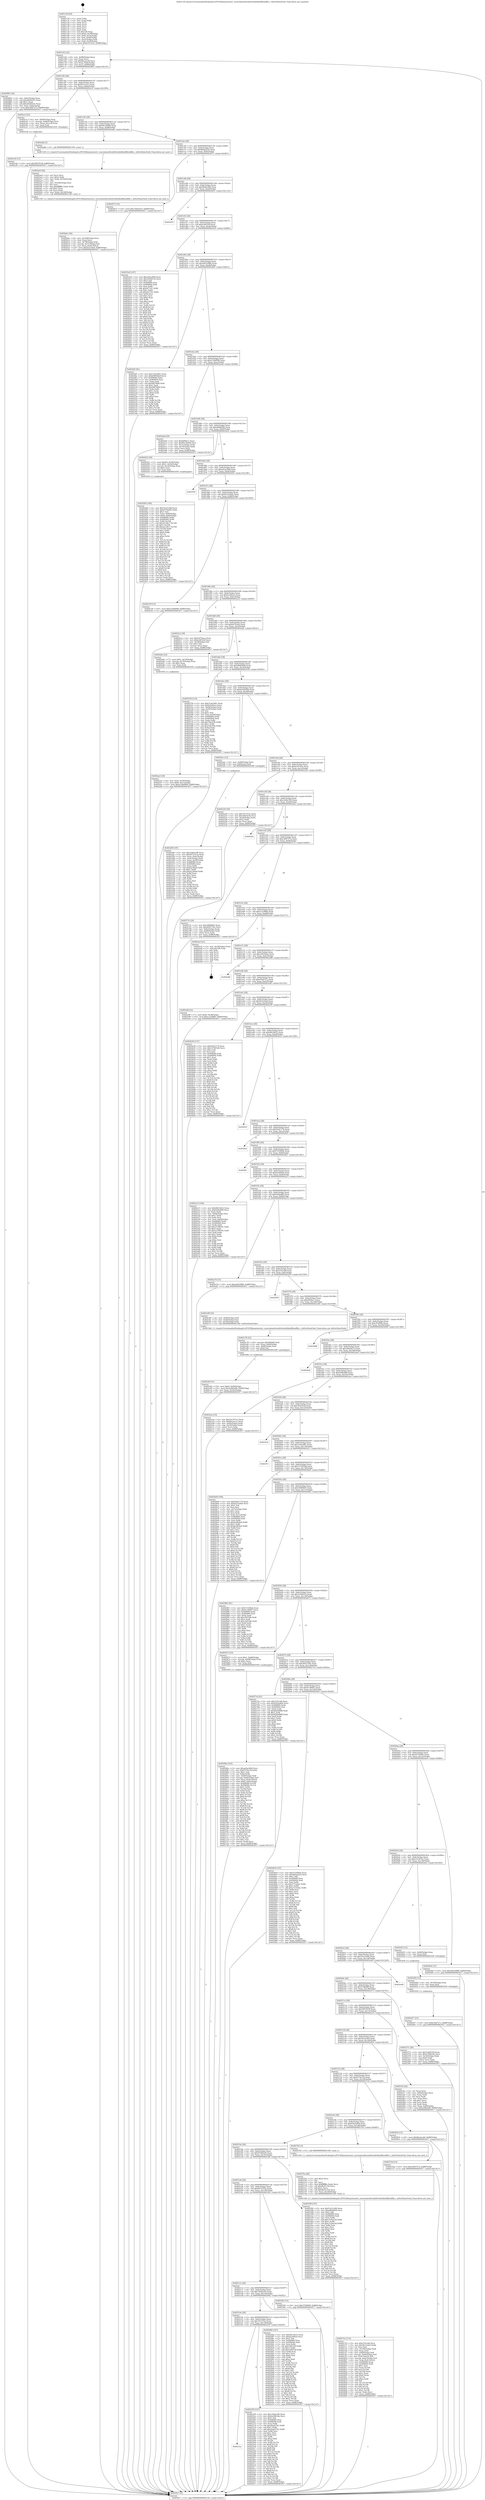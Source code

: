 digraph "0x401c30" {
  label = "0x401c30 (/mnt/c/Users/mathe/Desktop/tcc/POCII/binaries/extr_reactosbootfreeldrfreeldrlibinffileinffile.c_InfGetDataField_Final-ollvm.out::main(0))"
  labelloc = "t"
  node[shape=record]

  Entry [label="",width=0.3,height=0.3,shape=circle,fillcolor=black,style=filled]
  "0x401c62" [label="{
     0x401c62 [32]\l
     | [instrs]\l
     &nbsp;&nbsp;0x401c62 \<+6\>: mov -0x88(%rbp),%eax\l
     &nbsp;&nbsp;0x401c68 \<+2\>: mov %eax,%ecx\l
     &nbsp;&nbsp;0x401c6a \<+6\>: sub $0x84a2ac40,%ecx\l
     &nbsp;&nbsp;0x401c70 \<+6\>: mov %eax,-0x8c(%rbp)\l
     &nbsp;&nbsp;0x401c76 \<+6\>: mov %ecx,-0x90(%rbp)\l
     &nbsp;&nbsp;0x401c7c \<+6\>: je 0000000000402863 \<main+0xc33\>\l
  }"]
  "0x402863" [label="{
     0x402863 [34]\l
     | [instrs]\l
     &nbsp;&nbsp;0x402863 \<+3\>: mov -0x6c(%rbp),%eax\l
     &nbsp;&nbsp;0x402866 \<+5\>: sub $0xa820d225,%eax\l
     &nbsp;&nbsp;0x40286b \<+3\>: add $0x1,%eax\l
     &nbsp;&nbsp;0x40286e \<+5\>: add $0xa820d225,%eax\l
     &nbsp;&nbsp;0x402873 \<+3\>: mov %eax,-0x6c(%rbp)\l
     &nbsp;&nbsp;0x402876 \<+10\>: movl $0xc400727a,-0x88(%rbp)\l
     &nbsp;&nbsp;0x402880 \<+5\>: jmp 0000000000403017 \<main+0x13e7\>\l
  }"]
  "0x401c82" [label="{
     0x401c82 [28]\l
     | [instrs]\l
     &nbsp;&nbsp;0x401c82 \<+5\>: jmp 0000000000401c87 \<main+0x57\>\l
     &nbsp;&nbsp;0x401c87 \<+6\>: mov -0x8c(%rbp),%eax\l
     &nbsp;&nbsp;0x401c8d \<+5\>: sub $0x85cea1cc,%eax\l
     &nbsp;&nbsp;0x401c92 \<+6\>: mov %eax,-0x94(%rbp)\l
     &nbsp;&nbsp;0x401c98 \<+6\>: je 0000000000402ccf \<main+0x109f\>\l
  }"]
  Exit [label="",width=0.3,height=0.3,shape=circle,fillcolor=black,style=filled,peripheries=2]
  "0x402ccf" [label="{
     0x402ccf [23]\l
     | [instrs]\l
     &nbsp;&nbsp;0x402ccf \<+4\>: mov -0x60(%rbp),%rax\l
     &nbsp;&nbsp;0x402cd3 \<+7\>: movslq -0x84(%rbp),%rcx\l
     &nbsp;&nbsp;0x402cda \<+4\>: mov (%rax,%rcx,8),%rax\l
     &nbsp;&nbsp;0x402cde \<+3\>: mov %rax,%rdi\l
     &nbsp;&nbsp;0x402ce1 \<+5\>: call 0000000000401030 \<free@plt\>\l
     | [calls]\l
     &nbsp;&nbsp;0x401030 \{1\} (unknown)\l
  }"]
  "0x401c9e" [label="{
     0x401c9e [28]\l
     | [instrs]\l
     &nbsp;&nbsp;0x401c9e \<+5\>: jmp 0000000000401ca3 \<main+0x73\>\l
     &nbsp;&nbsp;0x401ca3 \<+6\>: mov -0x8c(%rbp),%eax\l
     &nbsp;&nbsp;0x401ca9 \<+5\>: sub $0x9012b069,%eax\l
     &nbsp;&nbsp;0x401cae \<+6\>: mov %eax,-0x98(%rbp)\l
     &nbsp;&nbsp;0x401cb4 \<+6\>: je 0000000000402adb \<main+0xeab\>\l
  }"]
  "0x402d37" [label="{
     0x402d37 [15]\l
     | [instrs]\l
     &nbsp;&nbsp;0x402d37 \<+10\>: movl $0xe5bd7e7c,-0x88(%rbp)\l
     &nbsp;&nbsp;0x402d41 \<+5\>: jmp 0000000000403017 \<main+0x13e7\>\l
  }"]
  "0x402adb" [label="{
     0x402adb [5]\l
     | [instrs]\l
     &nbsp;&nbsp;0x402adb \<+5\>: call 0000000000401160 \<next_i\>\l
     | [calls]\l
     &nbsp;&nbsp;0x401160 \{1\} (/mnt/c/Users/mathe/Desktop/tcc/POCII/binaries/extr_reactosbootfreeldrfreeldrlibinffileinffile.c_InfGetDataField_Final-ollvm.out::next_i)\l
  }"]
  "0x401cba" [label="{
     0x401cba [28]\l
     | [instrs]\l
     &nbsp;&nbsp;0x401cba \<+5\>: jmp 0000000000401cbf \<main+0x8f\>\l
     &nbsp;&nbsp;0x401cbf \<+6\>: mov -0x8c(%rbp),%eax\l
     &nbsp;&nbsp;0x401cc5 \<+5\>: sub $0x960ab224,%eax\l
     &nbsp;&nbsp;0x401cca \<+6\>: mov %eax,-0x9c(%rbp)\l
     &nbsp;&nbsp;0x401cd0 \<+6\>: je 0000000000402973 \<main+0xd43\>\l
  }"]
  "0x402d2b" [label="{
     0x402d2b [12]\l
     | [instrs]\l
     &nbsp;&nbsp;0x402d2b \<+4\>: mov -0x78(%rbp),%rax\l
     &nbsp;&nbsp;0x402d2f \<+3\>: mov %rax,%rdi\l
     &nbsp;&nbsp;0x402d32 \<+5\>: call 0000000000401030 \<free@plt\>\l
     | [calls]\l
     &nbsp;&nbsp;0x401030 \{1\} (unknown)\l
  }"]
  "0x402973" [label="{
     0x402973 [15]\l
     | [instrs]\l
     &nbsp;&nbsp;0x402973 \<+10\>: movl $0x744d2c03,-0x88(%rbp)\l
     &nbsp;&nbsp;0x40297d \<+5\>: jmp 0000000000403017 \<main+0x13e7\>\l
  }"]
  "0x401cd6" [label="{
     0x401cd6 [28]\l
     | [instrs]\l
     &nbsp;&nbsp;0x401cd6 \<+5\>: jmp 0000000000401cdb \<main+0xab\>\l
     &nbsp;&nbsp;0x401cdb \<+6\>: mov -0x8c(%rbp),%eax\l
     &nbsp;&nbsp;0x401ce1 \<+5\>: sub $0x9bf42284,%eax\l
     &nbsp;&nbsp;0x401ce6 \<+6\>: mov %eax,-0xa0(%rbp)\l
     &nbsp;&nbsp;0x401cec \<+6\>: je 0000000000402d55 \<main+0x1125\>\l
  }"]
  "0x402ce6" [label="{
     0x402ce6 [15]\l
     | [instrs]\l
     &nbsp;&nbsp;0x402ce6 \<+10\>: movl $0x5807819f,-0x88(%rbp)\l
     &nbsp;&nbsp;0x402cf0 \<+5\>: jmp 0000000000403017 \<main+0x13e7\>\l
  }"]
  "0x402d55" [label="{
     0x402d55\l
  }", style=dashed]
  "0x401cf2" [label="{
     0x401cf2 [28]\l
     | [instrs]\l
     &nbsp;&nbsp;0x401cf2 \<+5\>: jmp 0000000000401cf7 \<main+0xc7\>\l
     &nbsp;&nbsp;0x401cf7 \<+6\>: mov -0x8c(%rbp),%eax\l
     &nbsp;&nbsp;0x401cfd \<+5\>: sub $0xa34f35ef,%eax\l
     &nbsp;&nbsp;0x401d02 \<+6\>: mov %eax,-0xa4(%rbp)\l
     &nbsp;&nbsp;0x401d08 \<+6\>: je 00000000004025e0 \<main+0x9b0\>\l
  }"]
  "0x402c8f" [label="{
     0x402c8f [31]\l
     | [instrs]\l
     &nbsp;&nbsp;0x402c8f \<+10\>: movl $0x0,-0x84(%rbp)\l
     &nbsp;&nbsp;0x402c99 \<+10\>: movl $0x2e8b2df0,-0x88(%rbp)\l
     &nbsp;&nbsp;0x402ca3 \<+6\>: mov %eax,-0x16c(%rbp)\l
     &nbsp;&nbsp;0x402ca9 \<+5\>: jmp 0000000000403017 \<main+0x13e7\>\l
  }"]
  "0x4025e0" [label="{
     0x4025e0 [147]\l
     | [instrs]\l
     &nbsp;&nbsp;0x4025e0 \<+5\>: mov $0xad5ac9b8,%eax\l
     &nbsp;&nbsp;0x4025e5 \<+5\>: mov $0x3c940510,%ecx\l
     &nbsp;&nbsp;0x4025ea \<+2\>: mov $0x1,%dl\l
     &nbsp;&nbsp;0x4025ec \<+7\>: mov 0x406060,%esi\l
     &nbsp;&nbsp;0x4025f3 \<+7\>: mov 0x406064,%edi\l
     &nbsp;&nbsp;0x4025fa \<+3\>: mov %esi,%r8d\l
     &nbsp;&nbsp;0x4025fd \<+7\>: add $0x447161,%r8d\l
     &nbsp;&nbsp;0x402604 \<+4\>: sub $0x1,%r8d\l
     &nbsp;&nbsp;0x402608 \<+7\>: sub $0x447161,%r8d\l
     &nbsp;&nbsp;0x40260f \<+4\>: imul %r8d,%esi\l
     &nbsp;&nbsp;0x402613 \<+3\>: and $0x1,%esi\l
     &nbsp;&nbsp;0x402616 \<+3\>: cmp $0x0,%esi\l
     &nbsp;&nbsp;0x402619 \<+4\>: sete %r9b\l
     &nbsp;&nbsp;0x40261d \<+3\>: cmp $0xa,%edi\l
     &nbsp;&nbsp;0x402620 \<+4\>: setl %r10b\l
     &nbsp;&nbsp;0x402624 \<+3\>: mov %r9b,%r11b\l
     &nbsp;&nbsp;0x402627 \<+4\>: xor $0xff,%r11b\l
     &nbsp;&nbsp;0x40262b \<+3\>: mov %r10b,%bl\l
     &nbsp;&nbsp;0x40262e \<+3\>: xor $0xff,%bl\l
     &nbsp;&nbsp;0x402631 \<+3\>: xor $0x0,%dl\l
     &nbsp;&nbsp;0x402634 \<+3\>: mov %r11b,%r14b\l
     &nbsp;&nbsp;0x402637 \<+4\>: and $0x0,%r14b\l
     &nbsp;&nbsp;0x40263b \<+3\>: and %dl,%r9b\l
     &nbsp;&nbsp;0x40263e \<+3\>: mov %bl,%r15b\l
     &nbsp;&nbsp;0x402641 \<+4\>: and $0x0,%r15b\l
     &nbsp;&nbsp;0x402645 \<+3\>: and %dl,%r10b\l
     &nbsp;&nbsp;0x402648 \<+3\>: or %r9b,%r14b\l
     &nbsp;&nbsp;0x40264b \<+3\>: or %r10b,%r15b\l
     &nbsp;&nbsp;0x40264e \<+3\>: xor %r15b,%r14b\l
     &nbsp;&nbsp;0x402651 \<+3\>: or %bl,%r11b\l
     &nbsp;&nbsp;0x402654 \<+4\>: xor $0xff,%r11b\l
     &nbsp;&nbsp;0x402658 \<+3\>: or $0x0,%dl\l
     &nbsp;&nbsp;0x40265b \<+3\>: and %dl,%r11b\l
     &nbsp;&nbsp;0x40265e \<+3\>: or %r11b,%r14b\l
     &nbsp;&nbsp;0x402661 \<+4\>: test $0x1,%r14b\l
     &nbsp;&nbsp;0x402665 \<+3\>: cmovne %ecx,%eax\l
     &nbsp;&nbsp;0x402668 \<+6\>: mov %eax,-0x88(%rbp)\l
     &nbsp;&nbsp;0x40266e \<+5\>: jmp 0000000000403017 \<main+0x13e7\>\l
  }"]
  "0x401d0e" [label="{
     0x401d0e [28]\l
     | [instrs]\l
     &nbsp;&nbsp;0x401d0e \<+5\>: jmp 0000000000401d13 \<main+0xe3\>\l
     &nbsp;&nbsp;0x401d13 \<+6\>: mov -0x8c(%rbp),%eax\l
     &nbsp;&nbsp;0x401d19 \<+5\>: sub $0xa4032886,%eax\l
     &nbsp;&nbsp;0x401d1e \<+6\>: mov %eax,-0xa8(%rbp)\l
     &nbsp;&nbsp;0x401d24 \<+6\>: je 00000000004024f5 \<main+0x8c5\>\l
  }"]
  "0x402c78" [label="{
     0x402c78 [23]\l
     | [instrs]\l
     &nbsp;&nbsp;0x402c78 \<+10\>: movabs $0x4040b6,%rdi\l
     &nbsp;&nbsp;0x402c82 \<+3\>: mov %eax,-0x80(%rbp)\l
     &nbsp;&nbsp;0x402c85 \<+3\>: mov -0x80(%rbp),%esi\l
     &nbsp;&nbsp;0x402c88 \<+2\>: mov $0x0,%al\l
     &nbsp;&nbsp;0x402c8a \<+5\>: call 0000000000401040 \<printf@plt\>\l
     | [calls]\l
     &nbsp;&nbsp;0x401040 \{1\} (unknown)\l
  }"]
  "0x4024f5" [label="{
     0x4024f5 [91]\l
     | [instrs]\l
     &nbsp;&nbsp;0x4024f5 \<+5\>: mov $0x31de2d61,%eax\l
     &nbsp;&nbsp;0x4024fa \<+5\>: mov $0xb99858a8,%ecx\l
     &nbsp;&nbsp;0x4024ff \<+7\>: mov 0x406060,%edx\l
     &nbsp;&nbsp;0x402506 \<+7\>: mov 0x406064,%esi\l
     &nbsp;&nbsp;0x40250d \<+2\>: mov %edx,%edi\l
     &nbsp;&nbsp;0x40250f \<+6\>: sub $0x9df7b6fd,%edi\l
     &nbsp;&nbsp;0x402515 \<+3\>: sub $0x1,%edi\l
     &nbsp;&nbsp;0x402518 \<+6\>: add $0x9df7b6fd,%edi\l
     &nbsp;&nbsp;0x40251e \<+3\>: imul %edi,%edx\l
     &nbsp;&nbsp;0x402521 \<+3\>: and $0x1,%edx\l
     &nbsp;&nbsp;0x402524 \<+3\>: cmp $0x0,%edx\l
     &nbsp;&nbsp;0x402527 \<+4\>: sete %r8b\l
     &nbsp;&nbsp;0x40252b \<+3\>: cmp $0xa,%esi\l
     &nbsp;&nbsp;0x40252e \<+4\>: setl %r9b\l
     &nbsp;&nbsp;0x402532 \<+3\>: mov %r8b,%r10b\l
     &nbsp;&nbsp;0x402535 \<+3\>: and %r9b,%r10b\l
     &nbsp;&nbsp;0x402538 \<+3\>: xor %r9b,%r8b\l
     &nbsp;&nbsp;0x40253b \<+3\>: or %r8b,%r10b\l
     &nbsp;&nbsp;0x40253e \<+4\>: test $0x1,%r10b\l
     &nbsp;&nbsp;0x402542 \<+3\>: cmovne %ecx,%eax\l
     &nbsp;&nbsp;0x402545 \<+6\>: mov %eax,-0x88(%rbp)\l
     &nbsp;&nbsp;0x40254b \<+5\>: jmp 0000000000403017 \<main+0x13e7\>\l
  }"]
  "0x401d2a" [label="{
     0x401d2a [28]\l
     | [instrs]\l
     &nbsp;&nbsp;0x401d2a \<+5\>: jmp 0000000000401d2f \<main+0xff\>\l
     &nbsp;&nbsp;0x401d2f \<+6\>: mov -0x8c(%rbp),%eax\l
     &nbsp;&nbsp;0x401d35 \<+5\>: sub $0xa749d998,%eax\l
     &nbsp;&nbsp;0x401d3a \<+6\>: mov %eax,-0xac(%rbp)\l
     &nbsp;&nbsp;0x401d40 \<+6\>: je 0000000000402abd \<main+0xe8d\>\l
  }"]
  "0x402b0c" [label="{
     0x402b0c [36]\l
     | [instrs]\l
     &nbsp;&nbsp;0x402b0c \<+6\>: mov -0x168(%rbp),%ecx\l
     &nbsp;&nbsp;0x402b12 \<+3\>: imul %eax,%ecx\l
     &nbsp;&nbsp;0x402b15 \<+4\>: mov -0x78(%rbp),%rdi\l
     &nbsp;&nbsp;0x402b19 \<+4\>: movslq -0x7c(%rbp),%r8\l
     &nbsp;&nbsp;0x402b1d \<+4\>: mov %ecx,(%rdi,%r8,4)\l
     &nbsp;&nbsp;0x402b21 \<+10\>: movl $0xf2e5c9ad,-0x88(%rbp)\l
     &nbsp;&nbsp;0x402b2b \<+5\>: jmp 0000000000403017 \<main+0x13e7\>\l
  }"]
  "0x402abd" [label="{
     0x402abd [30]\l
     | [instrs]\l
     &nbsp;&nbsp;0x402abd \<+5\>: mov $0xbf944c1,%eax\l
     &nbsp;&nbsp;0x402ac2 \<+5\>: mov $0x9012b069,%ecx\l
     &nbsp;&nbsp;0x402ac7 \<+3\>: mov -0x7c(%rbp),%edx\l
     &nbsp;&nbsp;0x402aca \<+3\>: cmp -0x70(%rbp),%edx\l
     &nbsp;&nbsp;0x402acd \<+3\>: cmovl %ecx,%eax\l
     &nbsp;&nbsp;0x402ad0 \<+6\>: mov %eax,-0x88(%rbp)\l
     &nbsp;&nbsp;0x402ad6 \<+5\>: jmp 0000000000403017 \<main+0x13e7\>\l
  }"]
  "0x401d46" [label="{
     0x401d46 [28]\l
     | [instrs]\l
     &nbsp;&nbsp;0x401d46 \<+5\>: jmp 0000000000401d4b \<main+0x11b\>\l
     &nbsp;&nbsp;0x401d4b \<+6\>: mov -0x8c(%rbp),%eax\l
     &nbsp;&nbsp;0x401d51 \<+5\>: sub $0xa8f4d694,%eax\l
     &nbsp;&nbsp;0x401d56 \<+6\>: mov %eax,-0xb0(%rbp)\l
     &nbsp;&nbsp;0x401d5c \<+6\>: je 0000000000402422 \<main+0x7f2\>\l
  }"]
  "0x402ae0" [label="{
     0x402ae0 [44]\l
     | [instrs]\l
     &nbsp;&nbsp;0x402ae0 \<+2\>: xor %ecx,%ecx\l
     &nbsp;&nbsp;0x402ae2 \<+5\>: mov $0x2,%edx\l
     &nbsp;&nbsp;0x402ae7 \<+6\>: mov %edx,-0x164(%rbp)\l
     &nbsp;&nbsp;0x402aed \<+1\>: cltd\l
     &nbsp;&nbsp;0x402aee \<+6\>: mov -0x164(%rbp),%esi\l
     &nbsp;&nbsp;0x402af4 \<+2\>: idiv %esi\l
     &nbsp;&nbsp;0x402af6 \<+6\>: imul $0xfffffffe,%edx,%edx\l
     &nbsp;&nbsp;0x402afc \<+3\>: sub $0x1,%ecx\l
     &nbsp;&nbsp;0x402aff \<+2\>: sub %ecx,%edx\l
     &nbsp;&nbsp;0x402b01 \<+6\>: mov %edx,-0x168(%rbp)\l
     &nbsp;&nbsp;0x402b07 \<+5\>: call 0000000000401160 \<next_i\>\l
     | [calls]\l
     &nbsp;&nbsp;0x401160 \{1\} (/mnt/c/Users/mathe/Desktop/tcc/POCII/binaries/extr_reactosbootfreeldrfreeldrlibinffileinffile.c_InfGetDataField_Final-ollvm.out::next_i)\l
  }"]
  "0x402422" [label="{
     0x402422 [30]\l
     | [instrs]\l
     &nbsp;&nbsp;0x402422 \<+7\>: movl $0x64,-0x50(%rbp)\l
     &nbsp;&nbsp;0x402429 \<+7\>: movl $0x1,-0x54(%rbp)\l
     &nbsp;&nbsp;0x402430 \<+4\>: movslq -0x54(%rbp),%rax\l
     &nbsp;&nbsp;0x402434 \<+4\>: shl $0x3,%rax\l
     &nbsp;&nbsp;0x402438 \<+3\>: mov %rax,%rdi\l
     &nbsp;&nbsp;0x40243b \<+5\>: call 0000000000401050 \<malloc@plt\>\l
     | [calls]\l
     &nbsp;&nbsp;0x401050 \{1\} (unknown)\l
  }"]
  "0x401d62" [label="{
     0x401d62 [28]\l
     | [instrs]\l
     &nbsp;&nbsp;0x401d62 \<+5\>: jmp 0000000000401d67 \<main+0x137\>\l
     &nbsp;&nbsp;0x401d67 \<+6\>: mov -0x8c(%rbp),%eax\l
     &nbsp;&nbsp;0x401d6d \<+5\>: sub $0xad5ac9b8,%eax\l
     &nbsp;&nbsp;0x401d72 \<+6\>: mov %eax,-0xb4(%rbp)\l
     &nbsp;&nbsp;0x401d78 \<+6\>: je 0000000000402f20 \<main+0x12f0\>\l
  }"]
  "0x402aa3" [label="{
     0x402aa3 [26]\l
     | [instrs]\l
     &nbsp;&nbsp;0x402aa3 \<+4\>: mov %rax,-0x78(%rbp)\l
     &nbsp;&nbsp;0x402aa7 \<+7\>: movl $0x0,-0x7c(%rbp)\l
     &nbsp;&nbsp;0x402aae \<+10\>: movl $0xa749d998,-0x88(%rbp)\l
     &nbsp;&nbsp;0x402ab8 \<+5\>: jmp 0000000000403017 \<main+0x13e7\>\l
  }"]
  "0x402f20" [label="{
     0x402f20\l
  }", style=dashed]
  "0x401d7e" [label="{
     0x401d7e [28]\l
     | [instrs]\l
     &nbsp;&nbsp;0x401d7e \<+5\>: jmp 0000000000401d83 \<main+0x153\>\l
     &nbsp;&nbsp;0x401d83 \<+6\>: mov -0x8c(%rbp),%eax\l
     &nbsp;&nbsp;0x401d89 \<+5\>: sub $0xb253a9a0,%eax\l
     &nbsp;&nbsp;0x401d8e \<+6\>: mov %eax,-0xb8(%rbp)\l
     &nbsp;&nbsp;0x401d94 \<+6\>: je 0000000000402c59 \<main+0x1029\>\l
  }"]
  "0x4027e2" [label="{
     0x4027e2 [114]\l
     | [instrs]\l
     &nbsp;&nbsp;0x4027e2 \<+5\>: mov $0x235ccb6,%ecx\l
     &nbsp;&nbsp;0x4027e7 \<+5\>: mov $0x5bc2c6c0,%edx\l
     &nbsp;&nbsp;0x4027ec \<+2\>: xor %esi,%esi\l
     &nbsp;&nbsp;0x4027ee \<+6\>: mov -0x160(%rbp),%edi\l
     &nbsp;&nbsp;0x4027f4 \<+3\>: imul %eax,%edi\l
     &nbsp;&nbsp;0x4027f7 \<+4\>: mov -0x60(%rbp),%r8\l
     &nbsp;&nbsp;0x4027fb \<+4\>: movslq -0x64(%rbp),%r9\l
     &nbsp;&nbsp;0x4027ff \<+4\>: mov (%r8,%r9,8),%r8\l
     &nbsp;&nbsp;0x402803 \<+4\>: movslq -0x6c(%rbp),%r9\l
     &nbsp;&nbsp;0x402807 \<+4\>: mov %edi,(%r8,%r9,4)\l
     &nbsp;&nbsp;0x40280b \<+7\>: mov 0x406060,%eax\l
     &nbsp;&nbsp;0x402812 \<+7\>: mov 0x406064,%edi\l
     &nbsp;&nbsp;0x402819 \<+3\>: sub $0x1,%esi\l
     &nbsp;&nbsp;0x40281c \<+3\>: mov %eax,%r10d\l
     &nbsp;&nbsp;0x40281f \<+3\>: add %esi,%r10d\l
     &nbsp;&nbsp;0x402822 \<+4\>: imul %r10d,%eax\l
     &nbsp;&nbsp;0x402826 \<+3\>: and $0x1,%eax\l
     &nbsp;&nbsp;0x402829 \<+3\>: cmp $0x0,%eax\l
     &nbsp;&nbsp;0x40282c \<+4\>: sete %r11b\l
     &nbsp;&nbsp;0x402830 \<+3\>: cmp $0xa,%edi\l
     &nbsp;&nbsp;0x402833 \<+3\>: setl %bl\l
     &nbsp;&nbsp;0x402836 \<+3\>: mov %r11b,%r14b\l
     &nbsp;&nbsp;0x402839 \<+3\>: and %bl,%r14b\l
     &nbsp;&nbsp;0x40283c \<+3\>: xor %bl,%r11b\l
     &nbsp;&nbsp;0x40283f \<+3\>: or %r11b,%r14b\l
     &nbsp;&nbsp;0x402842 \<+4\>: test $0x1,%r14b\l
     &nbsp;&nbsp;0x402846 \<+3\>: cmovne %edx,%ecx\l
     &nbsp;&nbsp;0x402849 \<+6\>: mov %ecx,-0x88(%rbp)\l
     &nbsp;&nbsp;0x40284f \<+5\>: jmp 0000000000403017 \<main+0x13e7\>\l
  }"]
  "0x402c59" [label="{
     0x402c59 [15]\l
     | [instrs]\l
     &nbsp;&nbsp;0x402c59 \<+10\>: movl $0xa749d998,-0x88(%rbp)\l
     &nbsp;&nbsp;0x402c63 \<+5\>: jmp 0000000000403017 \<main+0x13e7\>\l
  }"]
  "0x401d9a" [label="{
     0x401d9a [28]\l
     | [instrs]\l
     &nbsp;&nbsp;0x401d9a \<+5\>: jmp 0000000000401d9f \<main+0x16f\>\l
     &nbsp;&nbsp;0x401d9f \<+6\>: mov -0x8c(%rbp),%eax\l
     &nbsp;&nbsp;0x401da5 \<+5\>: sub $0xb324fcea,%eax\l
     &nbsp;&nbsp;0x401daa \<+6\>: mov %eax,-0xbc(%rbp)\l
     &nbsp;&nbsp;0x401db0 \<+6\>: je 00000000004025c2 \<main+0x992\>\l
  }"]
  "0x4027ba" [label="{
     0x4027ba [40]\l
     | [instrs]\l
     &nbsp;&nbsp;0x4027ba \<+5\>: mov $0x2,%ecx\l
     &nbsp;&nbsp;0x4027bf \<+1\>: cltd\l
     &nbsp;&nbsp;0x4027c0 \<+2\>: idiv %ecx\l
     &nbsp;&nbsp;0x4027c2 \<+6\>: imul $0xfffffffe,%edx,%ecx\l
     &nbsp;&nbsp;0x4027c8 \<+6\>: sub $0xf8c91334,%ecx\l
     &nbsp;&nbsp;0x4027ce \<+3\>: add $0x1,%ecx\l
     &nbsp;&nbsp;0x4027d1 \<+6\>: add $0xf8c91334,%ecx\l
     &nbsp;&nbsp;0x4027d7 \<+6\>: mov %ecx,-0x160(%rbp)\l
     &nbsp;&nbsp;0x4027dd \<+5\>: call 0000000000401160 \<next_i\>\l
     | [calls]\l
     &nbsp;&nbsp;0x401160 \{1\} (/mnt/c/Users/mathe/Desktop/tcc/POCII/binaries/extr_reactosbootfreeldrfreeldrlibinffileinffile.c_InfGetDataField_Final-ollvm.out::next_i)\l
  }"]
  "0x4025c2" [label="{
     0x4025c2 [30]\l
     | [instrs]\l
     &nbsp;&nbsp;0x4025c2 \<+5\>: mov $0xb47f5aea,%eax\l
     &nbsp;&nbsp;0x4025c7 \<+5\>: mov $0xa34f35ef,%ecx\l
     &nbsp;&nbsp;0x4025cc \<+3\>: mov -0x29(%rbp),%dl\l
     &nbsp;&nbsp;0x4025cf \<+3\>: test $0x1,%dl\l
     &nbsp;&nbsp;0x4025d2 \<+3\>: cmovne %ecx,%eax\l
     &nbsp;&nbsp;0x4025d5 \<+6\>: mov %eax,-0x88(%rbp)\l
     &nbsp;&nbsp;0x4025db \<+5\>: jmp 0000000000403017 \<main+0x13e7\>\l
  }"]
  "0x401db6" [label="{
     0x401db6 [28]\l
     | [instrs]\l
     &nbsp;&nbsp;0x401db6 \<+5\>: jmp 0000000000401dbb \<main+0x18b\>\l
     &nbsp;&nbsp;0x401dbb \<+6\>: mov -0x8c(%rbp),%eax\l
     &nbsp;&nbsp;0x401dc1 \<+5\>: sub $0xb47f5aea,%eax\l
     &nbsp;&nbsp;0x401dc6 \<+6\>: mov %eax,-0xc0(%rbp)\l
     &nbsp;&nbsp;0x401dcc \<+6\>: je 0000000000402a8c \<main+0xe5c\>\l
  }"]
  "0x40268a" [label="{
     0x40268a [163]\l
     | [instrs]\l
     &nbsp;&nbsp;0x40268a \<+5\>: mov $0xad5ac9b8,%ecx\l
     &nbsp;&nbsp;0x40268f \<+5\>: mov $0x637fec24,%edx\l
     &nbsp;&nbsp;0x402694 \<+3\>: mov $0x1,%sil\l
     &nbsp;&nbsp;0x402697 \<+3\>: xor %r8d,%r8d\l
     &nbsp;&nbsp;0x40269a \<+4\>: mov -0x60(%rbp),%rdi\l
     &nbsp;&nbsp;0x40269e \<+4\>: movslq -0x64(%rbp),%r9\l
     &nbsp;&nbsp;0x4026a2 \<+4\>: mov %rax,(%rdi,%r9,8)\l
     &nbsp;&nbsp;0x4026a6 \<+7\>: movl $0x0,-0x6c(%rbp)\l
     &nbsp;&nbsp;0x4026ad \<+8\>: mov 0x406060,%r10d\l
     &nbsp;&nbsp;0x4026b5 \<+8\>: mov 0x406064,%r11d\l
     &nbsp;&nbsp;0x4026bd \<+4\>: sub $0x1,%r8d\l
     &nbsp;&nbsp;0x4026c1 \<+3\>: mov %r10d,%ebx\l
     &nbsp;&nbsp;0x4026c4 \<+3\>: add %r8d,%ebx\l
     &nbsp;&nbsp;0x4026c7 \<+4\>: imul %ebx,%r10d\l
     &nbsp;&nbsp;0x4026cb \<+4\>: and $0x1,%r10d\l
     &nbsp;&nbsp;0x4026cf \<+4\>: cmp $0x0,%r10d\l
     &nbsp;&nbsp;0x4026d3 \<+4\>: sete %r14b\l
     &nbsp;&nbsp;0x4026d7 \<+4\>: cmp $0xa,%r11d\l
     &nbsp;&nbsp;0x4026db \<+4\>: setl %r15b\l
     &nbsp;&nbsp;0x4026df \<+3\>: mov %r14b,%r12b\l
     &nbsp;&nbsp;0x4026e2 \<+4\>: xor $0xff,%r12b\l
     &nbsp;&nbsp;0x4026e6 \<+3\>: mov %r15b,%r13b\l
     &nbsp;&nbsp;0x4026e9 \<+4\>: xor $0xff,%r13b\l
     &nbsp;&nbsp;0x4026ed \<+4\>: xor $0x1,%sil\l
     &nbsp;&nbsp;0x4026f1 \<+3\>: mov %r12b,%al\l
     &nbsp;&nbsp;0x4026f4 \<+2\>: and $0xff,%al\l
     &nbsp;&nbsp;0x4026f6 \<+3\>: and %sil,%r14b\l
     &nbsp;&nbsp;0x4026f9 \<+3\>: mov %r13b,%dil\l
     &nbsp;&nbsp;0x4026fc \<+4\>: and $0xff,%dil\l
     &nbsp;&nbsp;0x402700 \<+3\>: and %sil,%r15b\l
     &nbsp;&nbsp;0x402703 \<+3\>: or %r14b,%al\l
     &nbsp;&nbsp;0x402706 \<+3\>: or %r15b,%dil\l
     &nbsp;&nbsp;0x402709 \<+3\>: xor %dil,%al\l
     &nbsp;&nbsp;0x40270c \<+3\>: or %r13b,%r12b\l
     &nbsp;&nbsp;0x40270f \<+4\>: xor $0xff,%r12b\l
     &nbsp;&nbsp;0x402713 \<+4\>: or $0x1,%sil\l
     &nbsp;&nbsp;0x402717 \<+3\>: and %sil,%r12b\l
     &nbsp;&nbsp;0x40271a \<+3\>: or %r12b,%al\l
     &nbsp;&nbsp;0x40271d \<+2\>: test $0x1,%al\l
     &nbsp;&nbsp;0x40271f \<+3\>: cmovne %edx,%ecx\l
     &nbsp;&nbsp;0x402722 \<+6\>: mov %ecx,-0x88(%rbp)\l
     &nbsp;&nbsp;0x402728 \<+5\>: jmp 0000000000403017 \<main+0x13e7\>\l
  }"]
  "0x402a8c" [label="{
     0x402a8c [23]\l
     | [instrs]\l
     &nbsp;&nbsp;0x402a8c \<+7\>: movl $0x1,-0x70(%rbp)\l
     &nbsp;&nbsp;0x402a93 \<+4\>: movslq -0x70(%rbp),%rax\l
     &nbsp;&nbsp;0x402a97 \<+4\>: shl $0x2,%rax\l
     &nbsp;&nbsp;0x402a9b \<+3\>: mov %rax,%rdi\l
     &nbsp;&nbsp;0x402a9e \<+5\>: call 0000000000401050 \<malloc@plt\>\l
     | [calls]\l
     &nbsp;&nbsp;0x401050 \{1\} (unknown)\l
  }"]
  "0x401dd2" [label="{
     0x401dd2 [28]\l
     | [instrs]\l
     &nbsp;&nbsp;0x401dd2 \<+5\>: jmp 0000000000401dd7 \<main+0x1a7\>\l
     &nbsp;&nbsp;0x401dd7 \<+6\>: mov -0x8c(%rbp),%eax\l
     &nbsp;&nbsp;0x401ddd \<+5\>: sub $0xb99858a8,%eax\l
     &nbsp;&nbsp;0x401de2 \<+6\>: mov %eax,-0xc4(%rbp)\l
     &nbsp;&nbsp;0x401de8 \<+6\>: je 0000000000402550 \<main+0x920\>\l
  }"]
  "0x402440" [label="{
     0x402440 [166]\l
     | [instrs]\l
     &nbsp;&nbsp;0x402440 \<+5\>: mov $0x55e31e06,%ecx\l
     &nbsp;&nbsp;0x402445 \<+5\>: mov $0x457820f2,%edx\l
     &nbsp;&nbsp;0x40244a \<+3\>: mov $0x1,%sil\l
     &nbsp;&nbsp;0x40244d \<+4\>: mov %rax,-0x60(%rbp)\l
     &nbsp;&nbsp;0x402451 \<+7\>: movl $0x0,-0x64(%rbp)\l
     &nbsp;&nbsp;0x402458 \<+8\>: mov 0x406060,%r8d\l
     &nbsp;&nbsp;0x402460 \<+8\>: mov 0x406064,%r9d\l
     &nbsp;&nbsp;0x402468 \<+3\>: mov %r8d,%r10d\l
     &nbsp;&nbsp;0x40246b \<+7\>: sub $0xa2128c7,%r10d\l
     &nbsp;&nbsp;0x402472 \<+4\>: sub $0x1,%r10d\l
     &nbsp;&nbsp;0x402476 \<+7\>: add $0xa2128c7,%r10d\l
     &nbsp;&nbsp;0x40247d \<+4\>: imul %r10d,%r8d\l
     &nbsp;&nbsp;0x402481 \<+4\>: and $0x1,%r8d\l
     &nbsp;&nbsp;0x402485 \<+4\>: cmp $0x0,%r8d\l
     &nbsp;&nbsp;0x402489 \<+4\>: sete %r11b\l
     &nbsp;&nbsp;0x40248d \<+4\>: cmp $0xa,%r9d\l
     &nbsp;&nbsp;0x402491 \<+3\>: setl %bl\l
     &nbsp;&nbsp;0x402494 \<+3\>: mov %r11b,%r14b\l
     &nbsp;&nbsp;0x402497 \<+4\>: xor $0xff,%r14b\l
     &nbsp;&nbsp;0x40249b \<+3\>: mov %bl,%r15b\l
     &nbsp;&nbsp;0x40249e \<+4\>: xor $0xff,%r15b\l
     &nbsp;&nbsp;0x4024a2 \<+4\>: xor $0x0,%sil\l
     &nbsp;&nbsp;0x4024a6 \<+3\>: mov %r14b,%r12b\l
     &nbsp;&nbsp;0x4024a9 \<+4\>: and $0x0,%r12b\l
     &nbsp;&nbsp;0x4024ad \<+3\>: and %sil,%r11b\l
     &nbsp;&nbsp;0x4024b0 \<+3\>: mov %r15b,%r13b\l
     &nbsp;&nbsp;0x4024b3 \<+4\>: and $0x0,%r13b\l
     &nbsp;&nbsp;0x4024b7 \<+3\>: and %sil,%bl\l
     &nbsp;&nbsp;0x4024ba \<+3\>: or %r11b,%r12b\l
     &nbsp;&nbsp;0x4024bd \<+3\>: or %bl,%r13b\l
     &nbsp;&nbsp;0x4024c0 \<+3\>: xor %r13b,%r12b\l
     &nbsp;&nbsp;0x4024c3 \<+3\>: or %r15b,%r14b\l
     &nbsp;&nbsp;0x4024c6 \<+4\>: xor $0xff,%r14b\l
     &nbsp;&nbsp;0x4024ca \<+4\>: or $0x0,%sil\l
     &nbsp;&nbsp;0x4024ce \<+3\>: and %sil,%r14b\l
     &nbsp;&nbsp;0x4024d1 \<+3\>: or %r14b,%r12b\l
     &nbsp;&nbsp;0x4024d4 \<+4\>: test $0x1,%r12b\l
     &nbsp;&nbsp;0x4024d8 \<+3\>: cmovne %edx,%ecx\l
     &nbsp;&nbsp;0x4024db \<+6\>: mov %ecx,-0x88(%rbp)\l
     &nbsp;&nbsp;0x4024e1 \<+5\>: jmp 0000000000403017 \<main+0x13e7\>\l
  }"]
  "0x402550" [label="{
     0x402550 [114]\l
     | [instrs]\l
     &nbsp;&nbsp;0x402550 \<+5\>: mov $0x31de2d61,%eax\l
     &nbsp;&nbsp;0x402555 \<+5\>: mov $0xb324fcea,%ecx\l
     &nbsp;&nbsp;0x40255a \<+3\>: mov -0x64(%rbp),%edx\l
     &nbsp;&nbsp;0x40255d \<+3\>: cmp -0x54(%rbp),%edx\l
     &nbsp;&nbsp;0x402560 \<+4\>: setl %sil\l
     &nbsp;&nbsp;0x402564 \<+4\>: and $0x1,%sil\l
     &nbsp;&nbsp;0x402568 \<+4\>: mov %sil,-0x29(%rbp)\l
     &nbsp;&nbsp;0x40256c \<+7\>: mov 0x406060,%edx\l
     &nbsp;&nbsp;0x402573 \<+7\>: mov 0x406064,%edi\l
     &nbsp;&nbsp;0x40257a \<+3\>: mov %edx,%r8d\l
     &nbsp;&nbsp;0x40257d \<+7\>: add $0x744c056,%r8d\l
     &nbsp;&nbsp;0x402584 \<+4\>: sub $0x1,%r8d\l
     &nbsp;&nbsp;0x402588 \<+7\>: sub $0x744c056,%r8d\l
     &nbsp;&nbsp;0x40258f \<+4\>: imul %r8d,%edx\l
     &nbsp;&nbsp;0x402593 \<+3\>: and $0x1,%edx\l
     &nbsp;&nbsp;0x402596 \<+3\>: cmp $0x0,%edx\l
     &nbsp;&nbsp;0x402599 \<+4\>: sete %sil\l
     &nbsp;&nbsp;0x40259d \<+3\>: cmp $0xa,%edi\l
     &nbsp;&nbsp;0x4025a0 \<+4\>: setl %r9b\l
     &nbsp;&nbsp;0x4025a4 \<+3\>: mov %sil,%r10b\l
     &nbsp;&nbsp;0x4025a7 \<+3\>: and %r9b,%r10b\l
     &nbsp;&nbsp;0x4025aa \<+3\>: xor %r9b,%sil\l
     &nbsp;&nbsp;0x4025ad \<+3\>: or %sil,%r10b\l
     &nbsp;&nbsp;0x4025b0 \<+4\>: test $0x1,%r10b\l
     &nbsp;&nbsp;0x4025b4 \<+3\>: cmovne %ecx,%eax\l
     &nbsp;&nbsp;0x4025b7 \<+6\>: mov %eax,-0x88(%rbp)\l
     &nbsp;&nbsp;0x4025bd \<+5\>: jmp 0000000000403017 \<main+0x13e7\>\l
  }"]
  "0x401dee" [label="{
     0x401dee [28]\l
     | [instrs]\l
     &nbsp;&nbsp;0x401dee \<+5\>: jmp 0000000000401df3 \<main+0x1c3\>\l
     &nbsp;&nbsp;0x401df3 \<+6\>: mov -0x8c(%rbp),%eax\l
     &nbsp;&nbsp;0x401df9 \<+5\>: sub $0xba5605bb,%eax\l
     &nbsp;&nbsp;0x401dfe \<+6\>: mov %eax,-0xc8(%rbp)\l
     &nbsp;&nbsp;0x401e04 \<+6\>: je 00000000004022ec \<main+0x6bc\>\l
  }"]
  "0x4022f9" [label="{
     0x4022f9 [105]\l
     | [instrs]\l
     &nbsp;&nbsp;0x4022f9 \<+5\>: mov $0xc26de196,%ecx\l
     &nbsp;&nbsp;0x4022fe \<+5\>: mov $0x6b72353a,%edx\l
     &nbsp;&nbsp;0x402303 \<+3\>: mov %eax,-0x4c(%rbp)\l
     &nbsp;&nbsp;0x402306 \<+3\>: mov -0x4c(%rbp),%eax\l
     &nbsp;&nbsp;0x402309 \<+3\>: mov %eax,-0x30(%rbp)\l
     &nbsp;&nbsp;0x40230c \<+7\>: mov 0x406060,%eax\l
     &nbsp;&nbsp;0x402313 \<+7\>: mov 0x406064,%esi\l
     &nbsp;&nbsp;0x40231a \<+3\>: mov %eax,%r8d\l
     &nbsp;&nbsp;0x40231d \<+7\>: sub $0xfa23fda6,%r8d\l
     &nbsp;&nbsp;0x402324 \<+4\>: sub $0x1,%r8d\l
     &nbsp;&nbsp;0x402328 \<+7\>: add $0xfa23fda6,%r8d\l
     &nbsp;&nbsp;0x40232f \<+4\>: imul %r8d,%eax\l
     &nbsp;&nbsp;0x402333 \<+3\>: and $0x1,%eax\l
     &nbsp;&nbsp;0x402336 \<+3\>: cmp $0x0,%eax\l
     &nbsp;&nbsp;0x402339 \<+4\>: sete %r9b\l
     &nbsp;&nbsp;0x40233d \<+3\>: cmp $0xa,%esi\l
     &nbsp;&nbsp;0x402340 \<+4\>: setl %r10b\l
     &nbsp;&nbsp;0x402344 \<+3\>: mov %r9b,%r11b\l
     &nbsp;&nbsp;0x402347 \<+3\>: and %r10b,%r11b\l
     &nbsp;&nbsp;0x40234a \<+3\>: xor %r10b,%r9b\l
     &nbsp;&nbsp;0x40234d \<+3\>: or %r9b,%r11b\l
     &nbsp;&nbsp;0x402350 \<+4\>: test $0x1,%r11b\l
     &nbsp;&nbsp;0x402354 \<+3\>: cmovne %edx,%ecx\l
     &nbsp;&nbsp;0x402357 \<+6\>: mov %ecx,-0x88(%rbp)\l
     &nbsp;&nbsp;0x40235d \<+5\>: jmp 0000000000403017 \<main+0x13e7\>\l
  }"]
  "0x4022ec" [label="{
     0x4022ec [13]\l
     | [instrs]\l
     &nbsp;&nbsp;0x4022ec \<+4\>: mov -0x48(%rbp),%rax\l
     &nbsp;&nbsp;0x4022f0 \<+4\>: mov 0x8(%rax),%rdi\l
     &nbsp;&nbsp;0x4022f4 \<+5\>: call 0000000000401060 \<atoi@plt\>\l
     | [calls]\l
     &nbsp;&nbsp;0x401060 \{1\} (unknown)\l
  }"]
  "0x401e0a" [label="{
     0x401e0a [28]\l
     | [instrs]\l
     &nbsp;&nbsp;0x401e0a \<+5\>: jmp 0000000000401e0f \<main+0x1df\>\l
     &nbsp;&nbsp;0x401e0f \<+6\>: mov -0x8c(%rbp),%eax\l
     &nbsp;&nbsp;0x401e15 \<+5\>: sub $0xbc97cd3c,%eax\l
     &nbsp;&nbsp;0x401e1a \<+6\>: mov %eax,-0xcc(%rbp)\l
     &nbsp;&nbsp;0x401e20 \<+6\>: je 0000000000402220 \<main+0x5f0\>\l
  }"]
  "0x4021fa" [label="{
     0x4021fa\l
  }", style=dashed]
  "0x402220" [label="{
     0x402220 [30]\l
     | [instrs]\l
     &nbsp;&nbsp;0x402220 \<+5\>: mov $0x7d11f7ec,%eax\l
     &nbsp;&nbsp;0x402225 \<+5\>: mov $0x304cf234,%ecx\l
     &nbsp;&nbsp;0x40222a \<+3\>: mov -0x34(%rbp),%edx\l
     &nbsp;&nbsp;0x40222d \<+3\>: cmp $0x2,%edx\l
     &nbsp;&nbsp;0x402230 \<+3\>: cmovne %ecx,%eax\l
     &nbsp;&nbsp;0x402233 \<+6\>: mov %eax,-0x88(%rbp)\l
     &nbsp;&nbsp;0x402239 \<+5\>: jmp 0000000000403017 \<main+0x13e7\>\l
  }"]
  "0x401e26" [label="{
     0x401e26 [28]\l
     | [instrs]\l
     &nbsp;&nbsp;0x401e26 \<+5\>: jmp 0000000000401e2b \<main+0x1fb\>\l
     &nbsp;&nbsp;0x401e2b \<+6\>: mov -0x8c(%rbp),%eax\l
     &nbsp;&nbsp;0x401e31 \<+5\>: sub $0xc26de196,%eax\l
     &nbsp;&nbsp;0x401e36 \<+6\>: mov %eax,-0xd0(%rbp)\l
     &nbsp;&nbsp;0x401e3c \<+6\>: je 0000000000402eba \<main+0x128a\>\l
  }"]
  "0x403017" [label="{
     0x403017 [5]\l
     | [instrs]\l
     &nbsp;&nbsp;0x403017 \<+5\>: jmp 0000000000401c62 \<main+0x32\>\l
  }"]
  "0x401c30" [label="{
     0x401c30 [50]\l
     | [instrs]\l
     &nbsp;&nbsp;0x401c30 \<+1\>: push %rbp\l
     &nbsp;&nbsp;0x401c31 \<+3\>: mov %rsp,%rbp\l
     &nbsp;&nbsp;0x401c34 \<+2\>: push %r15\l
     &nbsp;&nbsp;0x401c36 \<+2\>: push %r14\l
     &nbsp;&nbsp;0x401c38 \<+2\>: push %r13\l
     &nbsp;&nbsp;0x401c3a \<+2\>: push %r12\l
     &nbsp;&nbsp;0x401c3c \<+1\>: push %rbx\l
     &nbsp;&nbsp;0x401c3d \<+7\>: sub $0x148,%rsp\l
     &nbsp;&nbsp;0x401c44 \<+7\>: movl $0x0,-0x38(%rbp)\l
     &nbsp;&nbsp;0x401c4b \<+3\>: mov %edi,-0x3c(%rbp)\l
     &nbsp;&nbsp;0x401c4e \<+4\>: mov %rsi,-0x48(%rbp)\l
     &nbsp;&nbsp;0x401c52 \<+3\>: mov -0x3c(%rbp),%edi\l
     &nbsp;&nbsp;0x401c55 \<+3\>: mov %edi,-0x34(%rbp)\l
     &nbsp;&nbsp;0x401c58 \<+10\>: movl $0xbc97cd3c,-0x88(%rbp)\l
  }"]
  "0x402259" [label="{
     0x402259 [147]\l
     | [instrs]\l
     &nbsp;&nbsp;0x402259 \<+5\>: mov $0xc26de196,%eax\l
     &nbsp;&nbsp;0x40225e \<+5\>: mov $0xba5605bb,%ecx\l
     &nbsp;&nbsp;0x402263 \<+2\>: mov $0x1,%dl\l
     &nbsp;&nbsp;0x402265 \<+7\>: mov 0x406060,%esi\l
     &nbsp;&nbsp;0x40226c \<+7\>: mov 0x406064,%edi\l
     &nbsp;&nbsp;0x402273 \<+3\>: mov %esi,%r8d\l
     &nbsp;&nbsp;0x402276 \<+7\>: sub $0x26ad376c,%r8d\l
     &nbsp;&nbsp;0x40227d \<+4\>: sub $0x1,%r8d\l
     &nbsp;&nbsp;0x402281 \<+7\>: add $0x26ad376c,%r8d\l
     &nbsp;&nbsp;0x402288 \<+4\>: imul %r8d,%esi\l
     &nbsp;&nbsp;0x40228c \<+3\>: and $0x1,%esi\l
     &nbsp;&nbsp;0x40228f \<+3\>: cmp $0x0,%esi\l
     &nbsp;&nbsp;0x402292 \<+4\>: sete %r9b\l
     &nbsp;&nbsp;0x402296 \<+3\>: cmp $0xa,%edi\l
     &nbsp;&nbsp;0x402299 \<+4\>: setl %r10b\l
     &nbsp;&nbsp;0x40229d \<+3\>: mov %r9b,%r11b\l
     &nbsp;&nbsp;0x4022a0 \<+4\>: xor $0xff,%r11b\l
     &nbsp;&nbsp;0x4022a4 \<+3\>: mov %r10b,%bl\l
     &nbsp;&nbsp;0x4022a7 \<+3\>: xor $0xff,%bl\l
     &nbsp;&nbsp;0x4022aa \<+3\>: xor $0x0,%dl\l
     &nbsp;&nbsp;0x4022ad \<+3\>: mov %r11b,%r14b\l
     &nbsp;&nbsp;0x4022b0 \<+4\>: and $0x0,%r14b\l
     &nbsp;&nbsp;0x4022b4 \<+3\>: and %dl,%r9b\l
     &nbsp;&nbsp;0x4022b7 \<+3\>: mov %bl,%r15b\l
     &nbsp;&nbsp;0x4022ba \<+4\>: and $0x0,%r15b\l
     &nbsp;&nbsp;0x4022be \<+3\>: and %dl,%r10b\l
     &nbsp;&nbsp;0x4022c1 \<+3\>: or %r9b,%r14b\l
     &nbsp;&nbsp;0x4022c4 \<+3\>: or %r10b,%r15b\l
     &nbsp;&nbsp;0x4022c7 \<+3\>: xor %r15b,%r14b\l
     &nbsp;&nbsp;0x4022ca \<+3\>: or %bl,%r11b\l
     &nbsp;&nbsp;0x4022cd \<+4\>: xor $0xff,%r11b\l
     &nbsp;&nbsp;0x4022d1 \<+3\>: or $0x0,%dl\l
     &nbsp;&nbsp;0x4022d4 \<+3\>: and %dl,%r11b\l
     &nbsp;&nbsp;0x4022d7 \<+3\>: or %r11b,%r14b\l
     &nbsp;&nbsp;0x4022da \<+4\>: test $0x1,%r14b\l
     &nbsp;&nbsp;0x4022de \<+3\>: cmovne %ecx,%eax\l
     &nbsp;&nbsp;0x4022e1 \<+6\>: mov %eax,-0x88(%rbp)\l
     &nbsp;&nbsp;0x4022e7 \<+5\>: jmp 0000000000403017 \<main+0x13e7\>\l
  }"]
  "0x402eba" [label="{
     0x402eba\l
  }", style=dashed]
  "0x401e42" [label="{
     0x401e42 [28]\l
     | [instrs]\l
     &nbsp;&nbsp;0x401e42 \<+5\>: jmp 0000000000401e47 \<main+0x217\>\l
     &nbsp;&nbsp;0x401e47 \<+6\>: mov -0x8c(%rbp),%eax\l
     &nbsp;&nbsp;0x401e4d \<+5\>: sub $0xc400727a,%eax\l
     &nbsp;&nbsp;0x401e52 \<+6\>: mov %eax,-0xd4(%rbp)\l
     &nbsp;&nbsp;0x401e58 \<+6\>: je 000000000040273c \<main+0xb0c\>\l
  }"]
  "0x4021de" [label="{
     0x4021de [28]\l
     | [instrs]\l
     &nbsp;&nbsp;0x4021de \<+5\>: jmp 00000000004021e3 \<main+0x5b3\>\l
     &nbsp;&nbsp;0x4021e3 \<+6\>: mov -0x8c(%rbp),%eax\l
     &nbsp;&nbsp;0x4021e9 \<+5\>: sub $0x7d11f7ec,%eax\l
     &nbsp;&nbsp;0x4021ee \<+6\>: mov %eax,-0x158(%rbp)\l
     &nbsp;&nbsp;0x4021f4 \<+6\>: je 0000000000402259 \<main+0x629\>\l
  }"]
  "0x40273c" [label="{
     0x40273c [30]\l
     | [instrs]\l
     &nbsp;&nbsp;0x40273c \<+5\>: mov $0x34f60603,%eax\l
     &nbsp;&nbsp;0x402741 \<+5\>: mov $0x4043759c,%ecx\l
     &nbsp;&nbsp;0x402746 \<+3\>: mov -0x6c(%rbp),%edx\l
     &nbsp;&nbsp;0x402749 \<+3\>: cmp -0x68(%rbp),%edx\l
     &nbsp;&nbsp;0x40274c \<+3\>: cmovl %ecx,%eax\l
     &nbsp;&nbsp;0x40274f \<+6\>: mov %eax,-0x88(%rbp)\l
     &nbsp;&nbsp;0x402755 \<+5\>: jmp 0000000000403017 \<main+0x13e7\>\l
  }"]
  "0x401e5e" [label="{
     0x401e5e [28]\l
     | [instrs]\l
     &nbsp;&nbsp;0x401e5e \<+5\>: jmp 0000000000401e63 \<main+0x233\>\l
     &nbsp;&nbsp;0x401e63 \<+6\>: mov -0x8c(%rbp),%eax\l
     &nbsp;&nbsp;0x401e69 \<+5\>: sub $0xcc2c9864,%eax\l
     &nbsp;&nbsp;0x401e6e \<+6\>: mov %eax,-0xd8(%rbp)\l
     &nbsp;&nbsp;0x401e74 \<+6\>: je 0000000000402ea5 \<main+0x1275\>\l
  }"]
  "0x402982" [label="{
     0x402982 [147]\l
     | [instrs]\l
     &nbsp;&nbsp;0x402982 \<+5\>: mov $0xf4614b35,%eax\l
     &nbsp;&nbsp;0x402987 \<+5\>: mov $0xfac649cd,%ecx\l
     &nbsp;&nbsp;0x40298c \<+2\>: mov $0x1,%dl\l
     &nbsp;&nbsp;0x40298e \<+7\>: mov 0x406060,%esi\l
     &nbsp;&nbsp;0x402995 \<+7\>: mov 0x406064,%edi\l
     &nbsp;&nbsp;0x40299c \<+3\>: mov %esi,%r8d\l
     &nbsp;&nbsp;0x40299f \<+7\>: sub $0x32f031ff,%r8d\l
     &nbsp;&nbsp;0x4029a6 \<+4\>: sub $0x1,%r8d\l
     &nbsp;&nbsp;0x4029aa \<+7\>: add $0x32f031ff,%r8d\l
     &nbsp;&nbsp;0x4029b1 \<+4\>: imul %r8d,%esi\l
     &nbsp;&nbsp;0x4029b5 \<+3\>: and $0x1,%esi\l
     &nbsp;&nbsp;0x4029b8 \<+3\>: cmp $0x0,%esi\l
     &nbsp;&nbsp;0x4029bb \<+4\>: sete %r9b\l
     &nbsp;&nbsp;0x4029bf \<+3\>: cmp $0xa,%edi\l
     &nbsp;&nbsp;0x4029c2 \<+4\>: setl %r10b\l
     &nbsp;&nbsp;0x4029c6 \<+3\>: mov %r9b,%r11b\l
     &nbsp;&nbsp;0x4029c9 \<+4\>: xor $0xff,%r11b\l
     &nbsp;&nbsp;0x4029cd \<+3\>: mov %r10b,%bl\l
     &nbsp;&nbsp;0x4029d0 \<+3\>: xor $0xff,%bl\l
     &nbsp;&nbsp;0x4029d3 \<+3\>: xor $0x1,%dl\l
     &nbsp;&nbsp;0x4029d6 \<+3\>: mov %r11b,%r14b\l
     &nbsp;&nbsp;0x4029d9 \<+4\>: and $0xff,%r14b\l
     &nbsp;&nbsp;0x4029dd \<+3\>: and %dl,%r9b\l
     &nbsp;&nbsp;0x4029e0 \<+3\>: mov %bl,%r15b\l
     &nbsp;&nbsp;0x4029e3 \<+4\>: and $0xff,%r15b\l
     &nbsp;&nbsp;0x4029e7 \<+3\>: and %dl,%r10b\l
     &nbsp;&nbsp;0x4029ea \<+3\>: or %r9b,%r14b\l
     &nbsp;&nbsp;0x4029ed \<+3\>: or %r10b,%r15b\l
     &nbsp;&nbsp;0x4029f0 \<+3\>: xor %r15b,%r14b\l
     &nbsp;&nbsp;0x4029f3 \<+3\>: or %bl,%r11b\l
     &nbsp;&nbsp;0x4029f6 \<+4\>: xor $0xff,%r11b\l
     &nbsp;&nbsp;0x4029fa \<+3\>: or $0x1,%dl\l
     &nbsp;&nbsp;0x4029fd \<+3\>: and %dl,%r11b\l
     &nbsp;&nbsp;0x402a00 \<+3\>: or %r11b,%r14b\l
     &nbsp;&nbsp;0x402a03 \<+4\>: test $0x1,%r14b\l
     &nbsp;&nbsp;0x402a07 \<+3\>: cmovne %ecx,%eax\l
     &nbsp;&nbsp;0x402a0a \<+6\>: mov %eax,-0x88(%rbp)\l
     &nbsp;&nbsp;0x402a10 \<+5\>: jmp 0000000000403017 \<main+0x13e7\>\l
  }"]
  "0x402ea5" [label="{
     0x402ea5 [21]\l
     | [instrs]\l
     &nbsp;&nbsp;0x402ea5 \<+3\>: mov -0x38(%rbp),%eax\l
     &nbsp;&nbsp;0x402ea8 \<+7\>: add $0x148,%rsp\l
     &nbsp;&nbsp;0x402eaf \<+1\>: pop %rbx\l
     &nbsp;&nbsp;0x402eb0 \<+2\>: pop %r12\l
     &nbsp;&nbsp;0x402eb2 \<+2\>: pop %r13\l
     &nbsp;&nbsp;0x402eb4 \<+2\>: pop %r14\l
     &nbsp;&nbsp;0x402eb6 \<+2\>: pop %r15\l
     &nbsp;&nbsp;0x402eb8 \<+1\>: pop %rbp\l
     &nbsp;&nbsp;0x402eb9 \<+1\>: ret\l
  }"]
  "0x401e7a" [label="{
     0x401e7a [28]\l
     | [instrs]\l
     &nbsp;&nbsp;0x401e7a \<+5\>: jmp 0000000000401e7f \<main+0x24f\>\l
     &nbsp;&nbsp;0x401e7f \<+6\>: mov -0x8c(%rbp),%eax\l
     &nbsp;&nbsp;0x401e85 \<+5\>: sub $0xe3818a42,%eax\l
     &nbsp;&nbsp;0x401e8a \<+6\>: mov %eax,-0xdc(%rbp)\l
     &nbsp;&nbsp;0x401e90 \<+6\>: je 0000000000402e80 \<main+0x1250\>\l
  }"]
  "0x4021c2" [label="{
     0x4021c2 [28]\l
     | [instrs]\l
     &nbsp;&nbsp;0x4021c2 \<+5\>: jmp 00000000004021c7 \<main+0x597\>\l
     &nbsp;&nbsp;0x4021c7 \<+6\>: mov -0x8c(%rbp),%eax\l
     &nbsp;&nbsp;0x4021cd \<+5\>: sub $0x744d2c03,%eax\l
     &nbsp;&nbsp;0x4021d2 \<+6\>: mov %eax,-0x154(%rbp)\l
     &nbsp;&nbsp;0x4021d8 \<+6\>: je 0000000000402982 \<main+0xd52\>\l
  }"]
  "0x402e80" [label="{
     0x402e80\l
  }", style=dashed]
  "0x401e96" [label="{
     0x401e96 [28]\l
     | [instrs]\l
     &nbsp;&nbsp;0x401e96 \<+5\>: jmp 0000000000401e9b \<main+0x26b\>\l
     &nbsp;&nbsp;0x401e9b \<+6\>: mov -0x8c(%rbp),%eax\l
     &nbsp;&nbsp;0x401ea1 \<+5\>: sub $0xe5bd7e7c,%eax\l
     &nbsp;&nbsp;0x401ea6 \<+6\>: mov %eax,-0xe0(%rbp)\l
     &nbsp;&nbsp;0x401eac \<+6\>: je 0000000000402e8f \<main+0x125f\>\l
  }"]
  "0x402362" [label="{
     0x402362 [15]\l
     | [instrs]\l
     &nbsp;&nbsp;0x402362 \<+10\>: movl $0x57f4696f,-0x88(%rbp)\l
     &nbsp;&nbsp;0x40236c \<+5\>: jmp 0000000000403017 \<main+0x13e7\>\l
  }"]
  "0x402e8f" [label="{
     0x402e8f [22]\l
     | [instrs]\l
     &nbsp;&nbsp;0x402e8f \<+7\>: movl $0x0,-0x38(%rbp)\l
     &nbsp;&nbsp;0x402e96 \<+10\>: movl $0xcc2c9864,-0x88(%rbp)\l
     &nbsp;&nbsp;0x402ea0 \<+5\>: jmp 0000000000403017 \<main+0x13e7\>\l
  }"]
  "0x401eb2" [label="{
     0x401eb2 [28]\l
     | [instrs]\l
     &nbsp;&nbsp;0x401eb2 \<+5\>: jmp 0000000000401eb7 \<main+0x287\>\l
     &nbsp;&nbsp;0x401eb7 \<+6\>: mov -0x8c(%rbp),%eax\l
     &nbsp;&nbsp;0x401ebd \<+5\>: sub $0xf2e5c9ad,%eax\l
     &nbsp;&nbsp;0x401ec2 \<+6\>: mov %eax,-0xe4(%rbp)\l
     &nbsp;&nbsp;0x401ec8 \<+6\>: je 0000000000402b30 \<main+0xf00\>\l
  }"]
  "0x4021a6" [label="{
     0x4021a6 [28]\l
     | [instrs]\l
     &nbsp;&nbsp;0x4021a6 \<+5\>: jmp 00000000004021ab \<main+0x57b\>\l
     &nbsp;&nbsp;0x4021ab \<+6\>: mov -0x8c(%rbp),%eax\l
     &nbsp;&nbsp;0x4021b1 \<+5\>: sub $0x6b72353a,%eax\l
     &nbsp;&nbsp;0x4021b6 \<+6\>: mov %eax,-0x150(%rbp)\l
     &nbsp;&nbsp;0x4021bc \<+6\>: je 0000000000402362 \<main+0x732\>\l
  }"]
  "0x402b30" [label="{
     0x402b30 [137]\l
     | [instrs]\l
     &nbsp;&nbsp;0x402b30 \<+5\>: mov $0xf5a91174,%eax\l
     &nbsp;&nbsp;0x402b35 \<+5\>: mov $0x337d93d4,%ecx\l
     &nbsp;&nbsp;0x402b3a \<+2\>: mov $0x1,%dl\l
     &nbsp;&nbsp;0x402b3c \<+2\>: xor %esi,%esi\l
     &nbsp;&nbsp;0x402b3e \<+7\>: mov 0x406060,%edi\l
     &nbsp;&nbsp;0x402b45 \<+8\>: mov 0x406064,%r8d\l
     &nbsp;&nbsp;0x402b4d \<+3\>: sub $0x1,%esi\l
     &nbsp;&nbsp;0x402b50 \<+3\>: mov %edi,%r9d\l
     &nbsp;&nbsp;0x402b53 \<+3\>: add %esi,%r9d\l
     &nbsp;&nbsp;0x402b56 \<+4\>: imul %r9d,%edi\l
     &nbsp;&nbsp;0x402b5a \<+3\>: and $0x1,%edi\l
     &nbsp;&nbsp;0x402b5d \<+3\>: cmp $0x0,%edi\l
     &nbsp;&nbsp;0x402b60 \<+4\>: sete %r10b\l
     &nbsp;&nbsp;0x402b64 \<+4\>: cmp $0xa,%r8d\l
     &nbsp;&nbsp;0x402b68 \<+4\>: setl %r11b\l
     &nbsp;&nbsp;0x402b6c \<+3\>: mov %r10b,%bl\l
     &nbsp;&nbsp;0x402b6f \<+3\>: xor $0xff,%bl\l
     &nbsp;&nbsp;0x402b72 \<+3\>: mov %r11b,%r14b\l
     &nbsp;&nbsp;0x402b75 \<+4\>: xor $0xff,%r14b\l
     &nbsp;&nbsp;0x402b79 \<+3\>: xor $0x0,%dl\l
     &nbsp;&nbsp;0x402b7c \<+3\>: mov %bl,%r15b\l
     &nbsp;&nbsp;0x402b7f \<+4\>: and $0x0,%r15b\l
     &nbsp;&nbsp;0x402b83 \<+3\>: and %dl,%r10b\l
     &nbsp;&nbsp;0x402b86 \<+3\>: mov %r14b,%r12b\l
     &nbsp;&nbsp;0x402b89 \<+4\>: and $0x0,%r12b\l
     &nbsp;&nbsp;0x402b8d \<+3\>: and %dl,%r11b\l
     &nbsp;&nbsp;0x402b90 \<+3\>: or %r10b,%r15b\l
     &nbsp;&nbsp;0x402b93 \<+3\>: or %r11b,%r12b\l
     &nbsp;&nbsp;0x402b96 \<+3\>: xor %r12b,%r15b\l
     &nbsp;&nbsp;0x402b99 \<+3\>: or %r14b,%bl\l
     &nbsp;&nbsp;0x402b9c \<+3\>: xor $0xff,%bl\l
     &nbsp;&nbsp;0x402b9f \<+3\>: or $0x0,%dl\l
     &nbsp;&nbsp;0x402ba2 \<+2\>: and %dl,%bl\l
     &nbsp;&nbsp;0x402ba4 \<+3\>: or %bl,%r15b\l
     &nbsp;&nbsp;0x402ba7 \<+4\>: test $0x1,%r15b\l
     &nbsp;&nbsp;0x402bab \<+3\>: cmovne %ecx,%eax\l
     &nbsp;&nbsp;0x402bae \<+6\>: mov %eax,-0x88(%rbp)\l
     &nbsp;&nbsp;0x402bb4 \<+5\>: jmp 0000000000403017 \<main+0x13e7\>\l
  }"]
  "0x401ece" [label="{
     0x401ece [28]\l
     | [instrs]\l
     &nbsp;&nbsp;0x401ece \<+5\>: jmp 0000000000401ed3 \<main+0x2a3\>\l
     &nbsp;&nbsp;0x401ed3 \<+6\>: mov -0x8c(%rbp),%eax\l
     &nbsp;&nbsp;0x401ed9 \<+5\>: sub $0xf4614b35,%eax\l
     &nbsp;&nbsp;0x401ede \<+6\>: mov %eax,-0xe8(%rbp)\l
     &nbsp;&nbsp;0x401ee4 \<+6\>: je 0000000000402fc0 \<main+0x1390\>\l
  }"]
  "0x40238f" [label="{
     0x40238f [147]\l
     | [instrs]\l
     &nbsp;&nbsp;0x40238f \<+5\>: mov $0x55e31e06,%eax\l
     &nbsp;&nbsp;0x402394 \<+5\>: mov $0xa8f4d694,%ecx\l
     &nbsp;&nbsp;0x402399 \<+2\>: mov $0x1,%dl\l
     &nbsp;&nbsp;0x40239b \<+7\>: mov 0x406060,%esi\l
     &nbsp;&nbsp;0x4023a2 \<+7\>: mov 0x406064,%edi\l
     &nbsp;&nbsp;0x4023a9 \<+3\>: mov %esi,%r8d\l
     &nbsp;&nbsp;0x4023ac \<+7\>: add $0xc319ae3d,%r8d\l
     &nbsp;&nbsp;0x4023b3 \<+4\>: sub $0x1,%r8d\l
     &nbsp;&nbsp;0x4023b7 \<+7\>: sub $0xc319ae3d,%r8d\l
     &nbsp;&nbsp;0x4023be \<+4\>: imul %r8d,%esi\l
     &nbsp;&nbsp;0x4023c2 \<+3\>: and $0x1,%esi\l
     &nbsp;&nbsp;0x4023c5 \<+3\>: cmp $0x0,%esi\l
     &nbsp;&nbsp;0x4023c8 \<+4\>: sete %r9b\l
     &nbsp;&nbsp;0x4023cc \<+3\>: cmp $0xa,%edi\l
     &nbsp;&nbsp;0x4023cf \<+4\>: setl %r10b\l
     &nbsp;&nbsp;0x4023d3 \<+3\>: mov %r9b,%r11b\l
     &nbsp;&nbsp;0x4023d6 \<+4\>: xor $0xff,%r11b\l
     &nbsp;&nbsp;0x4023da \<+3\>: mov %r10b,%bl\l
     &nbsp;&nbsp;0x4023dd \<+3\>: xor $0xff,%bl\l
     &nbsp;&nbsp;0x4023e0 \<+3\>: xor $0x1,%dl\l
     &nbsp;&nbsp;0x4023e3 \<+3\>: mov %r11b,%r14b\l
     &nbsp;&nbsp;0x4023e6 \<+4\>: and $0xff,%r14b\l
     &nbsp;&nbsp;0x4023ea \<+3\>: and %dl,%r9b\l
     &nbsp;&nbsp;0x4023ed \<+3\>: mov %bl,%r15b\l
     &nbsp;&nbsp;0x4023f0 \<+4\>: and $0xff,%r15b\l
     &nbsp;&nbsp;0x4023f4 \<+3\>: and %dl,%r10b\l
     &nbsp;&nbsp;0x4023f7 \<+3\>: or %r9b,%r14b\l
     &nbsp;&nbsp;0x4023fa \<+3\>: or %r10b,%r15b\l
     &nbsp;&nbsp;0x4023fd \<+3\>: xor %r15b,%r14b\l
     &nbsp;&nbsp;0x402400 \<+3\>: or %bl,%r11b\l
     &nbsp;&nbsp;0x402403 \<+4\>: xor $0xff,%r11b\l
     &nbsp;&nbsp;0x402407 \<+3\>: or $0x1,%dl\l
     &nbsp;&nbsp;0x40240a \<+3\>: and %dl,%r11b\l
     &nbsp;&nbsp;0x40240d \<+3\>: or %r11b,%r14b\l
     &nbsp;&nbsp;0x402410 \<+4\>: test $0x1,%r14b\l
     &nbsp;&nbsp;0x402414 \<+3\>: cmovne %ecx,%eax\l
     &nbsp;&nbsp;0x402417 \<+6\>: mov %eax,-0x88(%rbp)\l
     &nbsp;&nbsp;0x40241d \<+5\>: jmp 0000000000403017 \<main+0x13e7\>\l
  }"]
  "0x402fc0" [label="{
     0x402fc0\l
  }", style=dashed]
  "0x401eea" [label="{
     0x401eea [28]\l
     | [instrs]\l
     &nbsp;&nbsp;0x401eea \<+5\>: jmp 0000000000401eef \<main+0x2bf\>\l
     &nbsp;&nbsp;0x401eef \<+6\>: mov -0x8c(%rbp),%eax\l
     &nbsp;&nbsp;0x401ef5 \<+5\>: sub $0xf5a91174,%eax\l
     &nbsp;&nbsp;0x401efa \<+6\>: mov %eax,-0xec(%rbp)\l
     &nbsp;&nbsp;0x401f00 \<+6\>: je 0000000000402fe4 \<main+0x13b4\>\l
  }"]
  "0x40218a" [label="{
     0x40218a [28]\l
     | [instrs]\l
     &nbsp;&nbsp;0x40218a \<+5\>: jmp 000000000040218f \<main+0x55f\>\l
     &nbsp;&nbsp;0x40218f \<+6\>: mov -0x8c(%rbp),%eax\l
     &nbsp;&nbsp;0x402195 \<+5\>: sub $0x67040cb4,%eax\l
     &nbsp;&nbsp;0x40219a \<+6\>: mov %eax,-0x14c(%rbp)\l
     &nbsp;&nbsp;0x4021a0 \<+6\>: je 000000000040238f \<main+0x75f\>\l
  }"]
  "0x402fe4" [label="{
     0x402fe4\l
  }", style=dashed]
  "0x401f06" [label="{
     0x401f06 [28]\l
     | [instrs]\l
     &nbsp;&nbsp;0x401f06 \<+5\>: jmp 0000000000401f0b \<main+0x2db\>\l
     &nbsp;&nbsp;0x401f0b \<+6\>: mov -0x8c(%rbp),%eax\l
     &nbsp;&nbsp;0x401f11 \<+5\>: sub $0xf725982b,%eax\l
     &nbsp;&nbsp;0x401f16 \<+6\>: mov %eax,-0xf0(%rbp)\l
     &nbsp;&nbsp;0x401f1c \<+6\>: je 0000000000402fb1 \<main+0x1381\>\l
  }"]
  "0x4027b5" [label="{
     0x4027b5 [5]\l
     | [instrs]\l
     &nbsp;&nbsp;0x4027b5 \<+5\>: call 0000000000401160 \<next_i\>\l
     | [calls]\l
     &nbsp;&nbsp;0x401160 \{1\} (/mnt/c/Users/mathe/Desktop/tcc/POCII/binaries/extr_reactosbootfreeldrfreeldrlibinffileinffile.c_InfGetDataField_Final-ollvm.out::next_i)\l
  }"]
  "0x402fb1" [label="{
     0x402fb1\l
  }", style=dashed]
  "0x401f22" [label="{
     0x401f22 [28]\l
     | [instrs]\l
     &nbsp;&nbsp;0x401f22 \<+5\>: jmp 0000000000401f27 \<main+0x2f7\>\l
     &nbsp;&nbsp;0x401f27 \<+6\>: mov -0x8c(%rbp),%eax\l
     &nbsp;&nbsp;0x401f2d \<+5\>: sub $0xfac649cd,%eax\l
     &nbsp;&nbsp;0x401f32 \<+6\>: mov %eax,-0xf4(%rbp)\l
     &nbsp;&nbsp;0x401f38 \<+6\>: je 0000000000402a15 \<main+0xde5\>\l
  }"]
  "0x40216e" [label="{
     0x40216e [28]\l
     | [instrs]\l
     &nbsp;&nbsp;0x40216e \<+5\>: jmp 0000000000402173 \<main+0x543\>\l
     &nbsp;&nbsp;0x402173 \<+6\>: mov -0x8c(%rbp),%eax\l
     &nbsp;&nbsp;0x402179 \<+5\>: sub $0x63b2e664,%eax\l
     &nbsp;&nbsp;0x40217e \<+6\>: mov %eax,-0x148(%rbp)\l
     &nbsp;&nbsp;0x402184 \<+6\>: je 00000000004027b5 \<main+0xb85\>\l
  }"]
  "0x402a15" [label="{
     0x402a15 [104]\l
     | [instrs]\l
     &nbsp;&nbsp;0x402a15 \<+5\>: mov $0xf4614b35,%eax\l
     &nbsp;&nbsp;0x402a1a \<+5\>: mov $0xfcb8ad90,%ecx\l
     &nbsp;&nbsp;0x402a1f \<+2\>: xor %edx,%edx\l
     &nbsp;&nbsp;0x402a21 \<+3\>: mov -0x64(%rbp),%esi\l
     &nbsp;&nbsp;0x402a24 \<+3\>: sub $0x1,%edx\l
     &nbsp;&nbsp;0x402a27 \<+2\>: sub %edx,%esi\l
     &nbsp;&nbsp;0x402a29 \<+3\>: mov %esi,-0x64(%rbp)\l
     &nbsp;&nbsp;0x402a2c \<+7\>: mov 0x406060,%edx\l
     &nbsp;&nbsp;0x402a33 \<+7\>: mov 0x406064,%esi\l
     &nbsp;&nbsp;0x402a3a \<+2\>: mov %edx,%edi\l
     &nbsp;&nbsp;0x402a3c \<+6\>: add $0x22788391,%edi\l
     &nbsp;&nbsp;0x402a42 \<+3\>: sub $0x1,%edi\l
     &nbsp;&nbsp;0x402a45 \<+6\>: sub $0x22788391,%edi\l
     &nbsp;&nbsp;0x402a4b \<+3\>: imul %edi,%edx\l
     &nbsp;&nbsp;0x402a4e \<+3\>: and $0x1,%edx\l
     &nbsp;&nbsp;0x402a51 \<+3\>: cmp $0x0,%edx\l
     &nbsp;&nbsp;0x402a54 \<+4\>: sete %r8b\l
     &nbsp;&nbsp;0x402a58 \<+3\>: cmp $0xa,%esi\l
     &nbsp;&nbsp;0x402a5b \<+4\>: setl %r9b\l
     &nbsp;&nbsp;0x402a5f \<+3\>: mov %r8b,%r10b\l
     &nbsp;&nbsp;0x402a62 \<+3\>: and %r9b,%r10b\l
     &nbsp;&nbsp;0x402a65 \<+3\>: xor %r9b,%r8b\l
     &nbsp;&nbsp;0x402a68 \<+3\>: or %r8b,%r10b\l
     &nbsp;&nbsp;0x402a6b \<+4\>: test $0x1,%r10b\l
     &nbsp;&nbsp;0x402a6f \<+3\>: cmovne %ecx,%eax\l
     &nbsp;&nbsp;0x402a72 \<+6\>: mov %eax,-0x88(%rbp)\l
     &nbsp;&nbsp;0x402a78 \<+5\>: jmp 0000000000403017 \<main+0x13e7\>\l
  }"]
  "0x401f3e" [label="{
     0x401f3e [28]\l
     | [instrs]\l
     &nbsp;&nbsp;0x401f3e \<+5\>: jmp 0000000000401f43 \<main+0x313\>\l
     &nbsp;&nbsp;0x401f43 \<+6\>: mov -0x8c(%rbp),%eax\l
     &nbsp;&nbsp;0x401f49 \<+5\>: sub $0xfcb8ad90,%eax\l
     &nbsp;&nbsp;0x401f4e \<+6\>: mov %eax,-0xf8(%rbp)\l
     &nbsp;&nbsp;0x401f54 \<+6\>: je 0000000000402a7d \<main+0xe4d\>\l
  }"]
  "0x40272d" [label="{
     0x40272d [15]\l
     | [instrs]\l
     &nbsp;&nbsp;0x40272d \<+10\>: movl $0xc400727a,-0x88(%rbp)\l
     &nbsp;&nbsp;0x402737 \<+5\>: jmp 0000000000403017 \<main+0x13e7\>\l
  }"]
  "0x402a7d" [label="{
     0x402a7d [15]\l
     | [instrs]\l
     &nbsp;&nbsp;0x402a7d \<+10\>: movl $0xa4032886,-0x88(%rbp)\l
     &nbsp;&nbsp;0x402a87 \<+5\>: jmp 0000000000403017 \<main+0x13e7\>\l
  }"]
  "0x401f5a" [label="{
     0x401f5a [28]\l
     | [instrs]\l
     &nbsp;&nbsp;0x401f5a \<+5\>: jmp 0000000000401f5f \<main+0x32f\>\l
     &nbsp;&nbsp;0x401f5f \<+6\>: mov -0x8c(%rbp),%eax\l
     &nbsp;&nbsp;0x401f65 \<+5\>: sub $0x235ccb6,%eax\l
     &nbsp;&nbsp;0x401f6a \<+6\>: mov %eax,-0xfc(%rbp)\l
     &nbsp;&nbsp;0x401f70 \<+6\>: je 0000000000402f59 \<main+0x1329\>\l
  }"]
  "0x402152" [label="{
     0x402152 [28]\l
     | [instrs]\l
     &nbsp;&nbsp;0x402152 \<+5\>: jmp 0000000000402157 \<main+0x527\>\l
     &nbsp;&nbsp;0x402157 \<+6\>: mov -0x8c(%rbp),%eax\l
     &nbsp;&nbsp;0x40215d \<+5\>: sub $0x637fec24,%eax\l
     &nbsp;&nbsp;0x402162 \<+6\>: mov %eax,-0x144(%rbp)\l
     &nbsp;&nbsp;0x402168 \<+6\>: je 000000000040272d \<main+0xafd\>\l
  }"]
  "0x402f59" [label="{
     0x402f59\l
  }", style=dashed]
  "0x401f76" [label="{
     0x401f76 [28]\l
     | [instrs]\l
     &nbsp;&nbsp;0x401f76 \<+5\>: jmp 0000000000401f7b \<main+0x34b\>\l
     &nbsp;&nbsp;0x401f7b \<+6\>: mov -0x8c(%rbp),%eax\l
     &nbsp;&nbsp;0x401f81 \<+5\>: sub $0xbf944c1,%eax\l
     &nbsp;&nbsp;0x401f86 \<+6\>: mov %eax,-0x100(%rbp)\l
     &nbsp;&nbsp;0x401f8c \<+6\>: je 0000000000402c68 \<main+0x1038\>\l
  }"]
  "0x402854" [label="{
     0x402854 [15]\l
     | [instrs]\l
     &nbsp;&nbsp;0x402854 \<+10\>: movl $0x84a2ac40,-0x88(%rbp)\l
     &nbsp;&nbsp;0x40285e \<+5\>: jmp 0000000000403017 \<main+0x13e7\>\l
  }"]
  "0x402c68" [label="{
     0x402c68 [16]\l
     | [instrs]\l
     &nbsp;&nbsp;0x402c68 \<+4\>: mov -0x60(%rbp),%rdi\l
     &nbsp;&nbsp;0x402c6c \<+3\>: mov -0x50(%rbp),%esi\l
     &nbsp;&nbsp;0x402c6f \<+4\>: mov -0x78(%rbp),%rdx\l
     &nbsp;&nbsp;0x402c73 \<+5\>: call 00000000004013b0 \<InfGetDataField\>\l
     | [calls]\l
     &nbsp;&nbsp;0x4013b0 \{1\} (/mnt/c/Users/mathe/Desktop/tcc/POCII/binaries/extr_reactosbootfreeldrfreeldrlibinffileinffile.c_InfGetDataField_Final-ollvm.out::InfGetDataField)\l
  }"]
  "0x401f92" [label="{
     0x401f92 [28]\l
     | [instrs]\l
     &nbsp;&nbsp;0x401f92 \<+5\>: jmp 0000000000401f97 \<main+0x367\>\l
     &nbsp;&nbsp;0x401f97 \<+6\>: mov -0x8c(%rbp),%eax\l
     &nbsp;&nbsp;0x401f9d \<+5\>: sub $0xc91896b,%eax\l
     &nbsp;&nbsp;0x401fa2 \<+6\>: mov %eax,-0x104(%rbp)\l
     &nbsp;&nbsp;0x401fa8 \<+6\>: je 0000000000403008 \<main+0x13d8\>\l
  }"]
  "0x402136" [label="{
     0x402136 [28]\l
     | [instrs]\l
     &nbsp;&nbsp;0x402136 \<+5\>: jmp 000000000040213b \<main+0x50b\>\l
     &nbsp;&nbsp;0x40213b \<+6\>: mov -0x8c(%rbp),%eax\l
     &nbsp;&nbsp;0x402141 \<+5\>: sub $0x5bc2c6c0,%eax\l
     &nbsp;&nbsp;0x402146 \<+6\>: mov %eax,-0x140(%rbp)\l
     &nbsp;&nbsp;0x40214c \<+6\>: je 0000000000402854 \<main+0xc24\>\l
  }"]
  "0x403008" [label="{
     0x403008\l
  }", style=dashed]
  "0x401fae" [label="{
     0x401fae [28]\l
     | [instrs]\l
     &nbsp;&nbsp;0x401fae \<+5\>: jmp 0000000000401fb3 \<main+0x383\>\l
     &nbsp;&nbsp;0x401fb3 \<+6\>: mov -0x8c(%rbp),%eax\l
     &nbsp;&nbsp;0x401fb9 \<+5\>: sub $0x204e8a75,%eax\l
     &nbsp;&nbsp;0x401fbe \<+6\>: mov %eax,-0x108(%rbp)\l
     &nbsp;&nbsp;0x401fc4 \<+6\>: je 0000000000402de8 \<main+0x11b8\>\l
  }"]
  "0x402cf5" [label="{
     0x402cf5 [42]\l
     | [instrs]\l
     &nbsp;&nbsp;0x402cf5 \<+2\>: xor %eax,%eax\l
     &nbsp;&nbsp;0x402cf7 \<+6\>: mov -0x84(%rbp),%ecx\l
     &nbsp;&nbsp;0x402cfd \<+2\>: mov %eax,%edx\l
     &nbsp;&nbsp;0x402cff \<+2\>: sub %ecx,%edx\l
     &nbsp;&nbsp;0x402d01 \<+2\>: mov %eax,%ecx\l
     &nbsp;&nbsp;0x402d03 \<+3\>: sub $0x1,%ecx\l
     &nbsp;&nbsp;0x402d06 \<+2\>: add %ecx,%edx\l
     &nbsp;&nbsp;0x402d08 \<+2\>: sub %edx,%eax\l
     &nbsp;&nbsp;0x402d0a \<+6\>: mov %eax,-0x84(%rbp)\l
     &nbsp;&nbsp;0x402d10 \<+10\>: movl $0x2e8b2df0,-0x88(%rbp)\l
     &nbsp;&nbsp;0x402d1a \<+5\>: jmp 0000000000403017 \<main+0x13e7\>\l
  }"]
  "0x402de8" [label="{
     0x402de8\l
  }", style=dashed]
  "0x401fca" [label="{
     0x401fca [28]\l
     | [instrs]\l
     &nbsp;&nbsp;0x401fca \<+5\>: jmp 0000000000401fcf \<main+0x39f\>\l
     &nbsp;&nbsp;0x401fcf \<+6\>: mov -0x8c(%rbp),%eax\l
     &nbsp;&nbsp;0x401fd5 \<+5\>: sub $0x2e8b2df0,%eax\l
     &nbsp;&nbsp;0x401fda \<+6\>: mov %eax,-0x10c(%rbp)\l
     &nbsp;&nbsp;0x401fe0 \<+6\>: je 0000000000402cae \<main+0x107e\>\l
  }"]
  "0x40211a" [label="{
     0x40211a [28]\l
     | [instrs]\l
     &nbsp;&nbsp;0x40211a \<+5\>: jmp 000000000040211f \<main+0x4ef\>\l
     &nbsp;&nbsp;0x40211f \<+6\>: mov -0x8c(%rbp),%eax\l
     &nbsp;&nbsp;0x402125 \<+5\>: sub $0x5807819f,%eax\l
     &nbsp;&nbsp;0x40212a \<+6\>: mov %eax,-0x13c(%rbp)\l
     &nbsp;&nbsp;0x402130 \<+6\>: je 0000000000402cf5 \<main+0x10c5\>\l
  }"]
  "0x402cae" [label="{
     0x402cae [33]\l
     | [instrs]\l
     &nbsp;&nbsp;0x402cae \<+5\>: mov $0x53c597e2,%eax\l
     &nbsp;&nbsp;0x402cb3 \<+5\>: mov $0x85cea1cc,%ecx\l
     &nbsp;&nbsp;0x402cb8 \<+6\>: mov -0x84(%rbp),%edx\l
     &nbsp;&nbsp;0x402cbe \<+3\>: cmp -0x54(%rbp),%edx\l
     &nbsp;&nbsp;0x402cc1 \<+3\>: cmovl %ecx,%eax\l
     &nbsp;&nbsp;0x402cc4 \<+6\>: mov %eax,-0x88(%rbp)\l
     &nbsp;&nbsp;0x402cca \<+5\>: jmp 0000000000403017 \<main+0x13e7\>\l
  }"]
  "0x401fe6" [label="{
     0x401fe6 [28]\l
     | [instrs]\l
     &nbsp;&nbsp;0x401fe6 \<+5\>: jmp 0000000000401feb \<main+0x3bb\>\l
     &nbsp;&nbsp;0x401feb \<+6\>: mov -0x8c(%rbp),%eax\l
     &nbsp;&nbsp;0x401ff1 \<+5\>: sub $0x304cf234,%eax\l
     &nbsp;&nbsp;0x401ff6 \<+6\>: mov %eax,-0x110(%rbp)\l
     &nbsp;&nbsp;0x401ffc \<+6\>: je 000000000040223e \<main+0x60e\>\l
  }"]
  "0x402371" [label="{
     0x402371 [30]\l
     | [instrs]\l
     &nbsp;&nbsp;0x402371 \<+5\>: mov $0x7eddf148,%eax\l
     &nbsp;&nbsp;0x402376 \<+5\>: mov $0x67040cb4,%ecx\l
     &nbsp;&nbsp;0x40237b \<+3\>: mov -0x30(%rbp),%edx\l
     &nbsp;&nbsp;0x40237e \<+3\>: cmp $0x0,%edx\l
     &nbsp;&nbsp;0x402381 \<+3\>: cmove %ecx,%eax\l
     &nbsp;&nbsp;0x402384 \<+6\>: mov %eax,-0x88(%rbp)\l
     &nbsp;&nbsp;0x40238a \<+5\>: jmp 0000000000403017 \<main+0x13e7\>\l
  }"]
  "0x40223e" [label="{
     0x40223e\l
  }", style=dashed]
  "0x402002" [label="{
     0x402002 [28]\l
     | [instrs]\l
     &nbsp;&nbsp;0x402002 \<+5\>: jmp 0000000000402007 \<main+0x3d7\>\l
     &nbsp;&nbsp;0x402007 \<+6\>: mov -0x8c(%rbp),%eax\l
     &nbsp;&nbsp;0x40200d \<+5\>: sub $0x31de2d61,%eax\l
     &nbsp;&nbsp;0x402012 \<+6\>: mov %eax,-0x114(%rbp)\l
     &nbsp;&nbsp;0x402018 \<+6\>: je 0000000000402f11 \<main+0x12e1\>\l
  }"]
  "0x4020fe" [label="{
     0x4020fe [28]\l
     | [instrs]\l
     &nbsp;&nbsp;0x4020fe \<+5\>: jmp 0000000000402103 \<main+0x4d3\>\l
     &nbsp;&nbsp;0x402103 \<+6\>: mov -0x8c(%rbp),%eax\l
     &nbsp;&nbsp;0x402109 \<+5\>: sub $0x57f4696f,%eax\l
     &nbsp;&nbsp;0x40210e \<+6\>: mov %eax,-0x138(%rbp)\l
     &nbsp;&nbsp;0x402114 \<+6\>: je 0000000000402371 \<main+0x741\>\l
  }"]
  "0x402f11" [label="{
     0x402f11\l
  }", style=dashed]
  "0x40201e" [label="{
     0x40201e [28]\l
     | [instrs]\l
     &nbsp;&nbsp;0x40201e \<+5\>: jmp 0000000000402023 \<main+0x3f3\>\l
     &nbsp;&nbsp;0x402023 \<+6\>: mov -0x8c(%rbp),%eax\l
     &nbsp;&nbsp;0x402029 \<+5\>: sub $0x337d93d4,%eax\l
     &nbsp;&nbsp;0x40202e \<+6\>: mov %eax,-0x118(%rbp)\l
     &nbsp;&nbsp;0x402034 \<+6\>: je 0000000000402bb9 \<main+0xf89\>\l
  }"]
  "0x402ed9" [label="{
     0x402ed9\l
  }", style=dashed]
  "0x402bb9" [label="{
     0x402bb9 [160]\l
     | [instrs]\l
     &nbsp;&nbsp;0x402bb9 \<+5\>: mov $0xf5a91174,%eax\l
     &nbsp;&nbsp;0x402bbe \<+5\>: mov $0xb253a9a0,%ecx\l
     &nbsp;&nbsp;0x402bc3 \<+2\>: mov $0x1,%dl\l
     &nbsp;&nbsp;0x402bc5 \<+2\>: xor %esi,%esi\l
     &nbsp;&nbsp;0x402bc7 \<+3\>: mov -0x7c(%rbp),%edi\l
     &nbsp;&nbsp;0x402bca \<+3\>: sub $0x1,%esi\l
     &nbsp;&nbsp;0x402bcd \<+2\>: sub %esi,%edi\l
     &nbsp;&nbsp;0x402bcf \<+3\>: mov %edi,-0x7c(%rbp)\l
     &nbsp;&nbsp;0x402bd2 \<+7\>: mov 0x406060,%esi\l
     &nbsp;&nbsp;0x402bd9 \<+7\>: mov 0x406064,%edi\l
     &nbsp;&nbsp;0x402be0 \<+3\>: mov %esi,%r8d\l
     &nbsp;&nbsp;0x402be3 \<+7\>: sub $0xbe2fb4a0,%r8d\l
     &nbsp;&nbsp;0x402bea \<+4\>: sub $0x1,%r8d\l
     &nbsp;&nbsp;0x402bee \<+7\>: add $0xbe2fb4a0,%r8d\l
     &nbsp;&nbsp;0x402bf5 \<+4\>: imul %r8d,%esi\l
     &nbsp;&nbsp;0x402bf9 \<+3\>: and $0x1,%esi\l
     &nbsp;&nbsp;0x402bfc \<+3\>: cmp $0x0,%esi\l
     &nbsp;&nbsp;0x402bff \<+4\>: sete %r9b\l
     &nbsp;&nbsp;0x402c03 \<+3\>: cmp $0xa,%edi\l
     &nbsp;&nbsp;0x402c06 \<+4\>: setl %r10b\l
     &nbsp;&nbsp;0x402c0a \<+3\>: mov %r9b,%r11b\l
     &nbsp;&nbsp;0x402c0d \<+4\>: xor $0xff,%r11b\l
     &nbsp;&nbsp;0x402c11 \<+3\>: mov %r10b,%bl\l
     &nbsp;&nbsp;0x402c14 \<+3\>: xor $0xff,%bl\l
     &nbsp;&nbsp;0x402c17 \<+3\>: xor $0x0,%dl\l
     &nbsp;&nbsp;0x402c1a \<+3\>: mov %r11b,%r14b\l
     &nbsp;&nbsp;0x402c1d \<+4\>: and $0x0,%r14b\l
     &nbsp;&nbsp;0x402c21 \<+3\>: and %dl,%r9b\l
     &nbsp;&nbsp;0x402c24 \<+3\>: mov %bl,%r15b\l
     &nbsp;&nbsp;0x402c27 \<+4\>: and $0x0,%r15b\l
     &nbsp;&nbsp;0x402c2b \<+3\>: and %dl,%r10b\l
     &nbsp;&nbsp;0x402c2e \<+3\>: or %r9b,%r14b\l
     &nbsp;&nbsp;0x402c31 \<+3\>: or %r10b,%r15b\l
     &nbsp;&nbsp;0x402c34 \<+3\>: xor %r15b,%r14b\l
     &nbsp;&nbsp;0x402c37 \<+3\>: or %bl,%r11b\l
     &nbsp;&nbsp;0x402c3a \<+4\>: xor $0xff,%r11b\l
     &nbsp;&nbsp;0x402c3e \<+3\>: or $0x0,%dl\l
     &nbsp;&nbsp;0x402c41 \<+3\>: and %dl,%r11b\l
     &nbsp;&nbsp;0x402c44 \<+3\>: or %r11b,%r14b\l
     &nbsp;&nbsp;0x402c47 \<+4\>: test $0x1,%r14b\l
     &nbsp;&nbsp;0x402c4b \<+3\>: cmovne %ecx,%eax\l
     &nbsp;&nbsp;0x402c4e \<+6\>: mov %eax,-0x88(%rbp)\l
     &nbsp;&nbsp;0x402c54 \<+5\>: jmp 0000000000403017 \<main+0x13e7\>\l
  }"]
  "0x40203a" [label="{
     0x40203a [28]\l
     | [instrs]\l
     &nbsp;&nbsp;0x40203a \<+5\>: jmp 000000000040203f \<main+0x40f\>\l
     &nbsp;&nbsp;0x40203f \<+6\>: mov -0x8c(%rbp),%eax\l
     &nbsp;&nbsp;0x402045 \<+5\>: sub $0x34f60603,%eax\l
     &nbsp;&nbsp;0x40204a \<+6\>: mov %eax,-0x11c(%rbp)\l
     &nbsp;&nbsp;0x402050 \<+6\>: je 0000000000402885 \<main+0xc55\>\l
  }"]
  "0x4020e2" [label="{
     0x4020e2 [28]\l
     | [instrs]\l
     &nbsp;&nbsp;0x4020e2 \<+5\>: jmp 00000000004020e7 \<main+0x4b7\>\l
     &nbsp;&nbsp;0x4020e7 \<+6\>: mov -0x8c(%rbp),%eax\l
     &nbsp;&nbsp;0x4020ed \<+5\>: sub $0x55e31e06,%eax\l
     &nbsp;&nbsp;0x4020f2 \<+6\>: mov %eax,-0x134(%rbp)\l
     &nbsp;&nbsp;0x4020f8 \<+6\>: je 0000000000402ed9 \<main+0x12a9\>\l
  }"]
  "0x402885" [label="{
     0x402885 [91]\l
     | [instrs]\l
     &nbsp;&nbsp;0x402885 \<+5\>: mov $0xf725982b,%eax\l
     &nbsp;&nbsp;0x40288a \<+5\>: mov $0x41cf9d97,%ecx\l
     &nbsp;&nbsp;0x40288f \<+7\>: mov 0x406060,%edx\l
     &nbsp;&nbsp;0x402896 \<+7\>: mov 0x406064,%esi\l
     &nbsp;&nbsp;0x40289d \<+2\>: mov %edx,%edi\l
     &nbsp;&nbsp;0x40289f \<+6\>: add $0xc2655db,%edi\l
     &nbsp;&nbsp;0x4028a5 \<+3\>: sub $0x1,%edi\l
     &nbsp;&nbsp;0x4028a8 \<+6\>: sub $0xc2655db,%edi\l
     &nbsp;&nbsp;0x4028ae \<+3\>: imul %edi,%edx\l
     &nbsp;&nbsp;0x4028b1 \<+3\>: and $0x1,%edx\l
     &nbsp;&nbsp;0x4028b4 \<+3\>: cmp $0x0,%edx\l
     &nbsp;&nbsp;0x4028b7 \<+4\>: sete %r8b\l
     &nbsp;&nbsp;0x4028bb \<+3\>: cmp $0xa,%esi\l
     &nbsp;&nbsp;0x4028be \<+4\>: setl %r9b\l
     &nbsp;&nbsp;0x4028c2 \<+3\>: mov %r8b,%r10b\l
     &nbsp;&nbsp;0x4028c5 \<+3\>: and %r9b,%r10b\l
     &nbsp;&nbsp;0x4028c8 \<+3\>: xor %r9b,%r8b\l
     &nbsp;&nbsp;0x4028cb \<+3\>: or %r8b,%r10b\l
     &nbsp;&nbsp;0x4028ce \<+4\>: test $0x1,%r10b\l
     &nbsp;&nbsp;0x4028d2 \<+3\>: cmovne %ecx,%eax\l
     &nbsp;&nbsp;0x4028d5 \<+6\>: mov %eax,-0x88(%rbp)\l
     &nbsp;&nbsp;0x4028db \<+5\>: jmp 0000000000403017 \<main+0x13e7\>\l
  }"]
  "0x402056" [label="{
     0x402056 [28]\l
     | [instrs]\l
     &nbsp;&nbsp;0x402056 \<+5\>: jmp 000000000040205b \<main+0x42b\>\l
     &nbsp;&nbsp;0x40205b \<+6\>: mov -0x8c(%rbp),%eax\l
     &nbsp;&nbsp;0x402061 \<+5\>: sub $0x3c940510,%eax\l
     &nbsp;&nbsp;0x402066 \<+6\>: mov %eax,-0x120(%rbp)\l
     &nbsp;&nbsp;0x40206c \<+6\>: je 0000000000402673 \<main+0xa43\>\l
  }"]
  "0x402d1f" [label="{
     0x402d1f [12]\l
     | [instrs]\l
     &nbsp;&nbsp;0x402d1f \<+4\>: mov -0x60(%rbp),%rax\l
     &nbsp;&nbsp;0x402d23 \<+3\>: mov %rax,%rdi\l
     &nbsp;&nbsp;0x402d26 \<+5\>: call 0000000000401030 \<free@plt\>\l
     | [calls]\l
     &nbsp;&nbsp;0x401030 \{1\} (unknown)\l
  }"]
  "0x402673" [label="{
     0x402673 [23]\l
     | [instrs]\l
     &nbsp;&nbsp;0x402673 \<+7\>: movl $0x1,-0x68(%rbp)\l
     &nbsp;&nbsp;0x40267a \<+4\>: movslq -0x68(%rbp),%rax\l
     &nbsp;&nbsp;0x40267e \<+4\>: shl $0x2,%rax\l
     &nbsp;&nbsp;0x402682 \<+3\>: mov %rax,%rdi\l
     &nbsp;&nbsp;0x402685 \<+5\>: call 0000000000401050 \<malloc@plt\>\l
     | [calls]\l
     &nbsp;&nbsp;0x401050 \{1\} (unknown)\l
  }"]
  "0x402072" [label="{
     0x402072 [28]\l
     | [instrs]\l
     &nbsp;&nbsp;0x402072 \<+5\>: jmp 0000000000402077 \<main+0x447\>\l
     &nbsp;&nbsp;0x402077 \<+6\>: mov -0x8c(%rbp),%eax\l
     &nbsp;&nbsp;0x40207d \<+5\>: sub $0x4043759c,%eax\l
     &nbsp;&nbsp;0x402082 \<+6\>: mov %eax,-0x124(%rbp)\l
     &nbsp;&nbsp;0x402088 \<+6\>: je 000000000040275a \<main+0xb2a\>\l
  }"]
  "0x4020c6" [label="{
     0x4020c6 [28]\l
     | [instrs]\l
     &nbsp;&nbsp;0x4020c6 \<+5\>: jmp 00000000004020cb \<main+0x49b\>\l
     &nbsp;&nbsp;0x4020cb \<+6\>: mov -0x8c(%rbp),%eax\l
     &nbsp;&nbsp;0x4020d1 \<+5\>: sub $0x53c597e2,%eax\l
     &nbsp;&nbsp;0x4020d6 \<+6\>: mov %eax,-0x130(%rbp)\l
     &nbsp;&nbsp;0x4020dc \<+6\>: je 0000000000402d1f \<main+0x10ef\>\l
  }"]
  "0x40275a" [label="{
     0x40275a [91]\l
     | [instrs]\l
     &nbsp;&nbsp;0x40275a \<+5\>: mov $0x235ccb6,%eax\l
     &nbsp;&nbsp;0x40275f \<+5\>: mov $0x63b2e664,%ecx\l
     &nbsp;&nbsp;0x402764 \<+7\>: mov 0x406060,%edx\l
     &nbsp;&nbsp;0x40276b \<+7\>: mov 0x406064,%esi\l
     &nbsp;&nbsp;0x402772 \<+2\>: mov %edx,%edi\l
     &nbsp;&nbsp;0x402774 \<+6\>: sub $0x826af688,%edi\l
     &nbsp;&nbsp;0x40277a \<+3\>: sub $0x1,%edi\l
     &nbsp;&nbsp;0x40277d \<+6\>: add $0x826af688,%edi\l
     &nbsp;&nbsp;0x402783 \<+3\>: imul %edi,%edx\l
     &nbsp;&nbsp;0x402786 \<+3\>: and $0x1,%edx\l
     &nbsp;&nbsp;0x402789 \<+3\>: cmp $0x0,%edx\l
     &nbsp;&nbsp;0x40278c \<+4\>: sete %r8b\l
     &nbsp;&nbsp;0x402790 \<+3\>: cmp $0xa,%esi\l
     &nbsp;&nbsp;0x402793 \<+4\>: setl %r9b\l
     &nbsp;&nbsp;0x402797 \<+3\>: mov %r8b,%r10b\l
     &nbsp;&nbsp;0x40279a \<+3\>: and %r9b,%r10b\l
     &nbsp;&nbsp;0x40279d \<+3\>: xor %r9b,%r8b\l
     &nbsp;&nbsp;0x4027a0 \<+3\>: or %r8b,%r10b\l
     &nbsp;&nbsp;0x4027a3 \<+4\>: test $0x1,%r10b\l
     &nbsp;&nbsp;0x4027a7 \<+3\>: cmovne %ecx,%eax\l
     &nbsp;&nbsp;0x4027aa \<+6\>: mov %eax,-0x88(%rbp)\l
     &nbsp;&nbsp;0x4027b0 \<+5\>: jmp 0000000000403017 \<main+0x13e7\>\l
  }"]
  "0x40208e" [label="{
     0x40208e [28]\l
     | [instrs]\l
     &nbsp;&nbsp;0x40208e \<+5\>: jmp 0000000000402093 \<main+0x463\>\l
     &nbsp;&nbsp;0x402093 \<+6\>: mov -0x8c(%rbp),%eax\l
     &nbsp;&nbsp;0x402099 \<+5\>: sub $0x41cf9d97,%eax\l
     &nbsp;&nbsp;0x40209e \<+6\>: mov %eax,-0x128(%rbp)\l
     &nbsp;&nbsp;0x4020a4 \<+6\>: je 00000000004028e0 \<main+0xcb0\>\l
  }"]
  "0x4024e6" [label="{
     0x4024e6 [15]\l
     | [instrs]\l
     &nbsp;&nbsp;0x4024e6 \<+10\>: movl $0xa4032886,-0x88(%rbp)\l
     &nbsp;&nbsp;0x4024f0 \<+5\>: jmp 0000000000403017 \<main+0x13e7\>\l
  }"]
  "0x4028e0" [label="{
     0x4028e0 [147]\l
     | [instrs]\l
     &nbsp;&nbsp;0x4028e0 \<+5\>: mov $0xf725982b,%eax\l
     &nbsp;&nbsp;0x4028e5 \<+5\>: mov $0x960ab224,%ecx\l
     &nbsp;&nbsp;0x4028ea \<+2\>: mov $0x1,%dl\l
     &nbsp;&nbsp;0x4028ec \<+7\>: mov 0x406060,%esi\l
     &nbsp;&nbsp;0x4028f3 \<+7\>: mov 0x406064,%edi\l
     &nbsp;&nbsp;0x4028fa \<+3\>: mov %esi,%r8d\l
     &nbsp;&nbsp;0x4028fd \<+7\>: sub $0x2715e0ac,%r8d\l
     &nbsp;&nbsp;0x402904 \<+4\>: sub $0x1,%r8d\l
     &nbsp;&nbsp;0x402908 \<+7\>: add $0x2715e0ac,%r8d\l
     &nbsp;&nbsp;0x40290f \<+4\>: imul %r8d,%esi\l
     &nbsp;&nbsp;0x402913 \<+3\>: and $0x1,%esi\l
     &nbsp;&nbsp;0x402916 \<+3\>: cmp $0x0,%esi\l
     &nbsp;&nbsp;0x402919 \<+4\>: sete %r9b\l
     &nbsp;&nbsp;0x40291d \<+3\>: cmp $0xa,%edi\l
     &nbsp;&nbsp;0x402920 \<+4\>: setl %r10b\l
     &nbsp;&nbsp;0x402924 \<+3\>: mov %r9b,%r11b\l
     &nbsp;&nbsp;0x402927 \<+4\>: xor $0xff,%r11b\l
     &nbsp;&nbsp;0x40292b \<+3\>: mov %r10b,%bl\l
     &nbsp;&nbsp;0x40292e \<+3\>: xor $0xff,%bl\l
     &nbsp;&nbsp;0x402931 \<+3\>: xor $0x1,%dl\l
     &nbsp;&nbsp;0x402934 \<+3\>: mov %r11b,%r14b\l
     &nbsp;&nbsp;0x402937 \<+4\>: and $0xff,%r14b\l
     &nbsp;&nbsp;0x40293b \<+3\>: and %dl,%r9b\l
     &nbsp;&nbsp;0x40293e \<+3\>: mov %bl,%r15b\l
     &nbsp;&nbsp;0x402941 \<+4\>: and $0xff,%r15b\l
     &nbsp;&nbsp;0x402945 \<+3\>: and %dl,%r10b\l
     &nbsp;&nbsp;0x402948 \<+3\>: or %r9b,%r14b\l
     &nbsp;&nbsp;0x40294b \<+3\>: or %r10b,%r15b\l
     &nbsp;&nbsp;0x40294e \<+3\>: xor %r15b,%r14b\l
     &nbsp;&nbsp;0x402951 \<+3\>: or %bl,%r11b\l
     &nbsp;&nbsp;0x402954 \<+4\>: xor $0xff,%r11b\l
     &nbsp;&nbsp;0x402958 \<+3\>: or $0x1,%dl\l
     &nbsp;&nbsp;0x40295b \<+3\>: and %dl,%r11b\l
     &nbsp;&nbsp;0x40295e \<+3\>: or %r11b,%r14b\l
     &nbsp;&nbsp;0x402961 \<+4\>: test $0x1,%r14b\l
     &nbsp;&nbsp;0x402965 \<+3\>: cmovne %ecx,%eax\l
     &nbsp;&nbsp;0x402968 \<+6\>: mov %eax,-0x88(%rbp)\l
     &nbsp;&nbsp;0x40296e \<+5\>: jmp 0000000000403017 \<main+0x13e7\>\l
  }"]
  "0x4020aa" [label="{
     0x4020aa [28]\l
     | [instrs]\l
     &nbsp;&nbsp;0x4020aa \<+5\>: jmp 00000000004020af \<main+0x47f\>\l
     &nbsp;&nbsp;0x4020af \<+6\>: mov -0x8c(%rbp),%eax\l
     &nbsp;&nbsp;0x4020b5 \<+5\>: sub $0x457820f2,%eax\l
     &nbsp;&nbsp;0x4020ba \<+6\>: mov %eax,-0x12c(%rbp)\l
     &nbsp;&nbsp;0x4020c0 \<+6\>: je 00000000004024e6 \<main+0x8b6\>\l
  }"]
  Entry -> "0x401c30" [label=" 1"]
  "0x401c62" -> "0x402863" [label=" 1"]
  "0x401c62" -> "0x401c82" [label=" 43"]
  "0x402ea5" -> Exit [label=" 1"]
  "0x401c82" -> "0x402ccf" [label=" 1"]
  "0x401c82" -> "0x401c9e" [label=" 42"]
  "0x402e8f" -> "0x403017" [label=" 1"]
  "0x401c9e" -> "0x402adb" [label=" 1"]
  "0x401c9e" -> "0x401cba" [label=" 41"]
  "0x402d37" -> "0x403017" [label=" 1"]
  "0x401cba" -> "0x402973" [label=" 1"]
  "0x401cba" -> "0x401cd6" [label=" 40"]
  "0x402d2b" -> "0x402d37" [label=" 1"]
  "0x401cd6" -> "0x402d55" [label=" 0"]
  "0x401cd6" -> "0x401cf2" [label=" 40"]
  "0x402d1f" -> "0x402d2b" [label=" 1"]
  "0x401cf2" -> "0x4025e0" [label=" 1"]
  "0x401cf2" -> "0x401d0e" [label=" 39"]
  "0x402cf5" -> "0x403017" [label=" 1"]
  "0x401d0e" -> "0x4024f5" [label=" 2"]
  "0x401d0e" -> "0x401d2a" [label=" 37"]
  "0x402ce6" -> "0x403017" [label=" 1"]
  "0x401d2a" -> "0x402abd" [label=" 2"]
  "0x401d2a" -> "0x401d46" [label=" 35"]
  "0x402ccf" -> "0x402ce6" [label=" 1"]
  "0x401d46" -> "0x402422" [label=" 1"]
  "0x401d46" -> "0x401d62" [label=" 34"]
  "0x402cae" -> "0x403017" [label=" 2"]
  "0x401d62" -> "0x402f20" [label=" 0"]
  "0x401d62" -> "0x401d7e" [label=" 34"]
  "0x402c8f" -> "0x403017" [label=" 1"]
  "0x401d7e" -> "0x402c59" [label=" 1"]
  "0x401d7e" -> "0x401d9a" [label=" 33"]
  "0x402c78" -> "0x402c8f" [label=" 1"]
  "0x401d9a" -> "0x4025c2" [label=" 2"]
  "0x401d9a" -> "0x401db6" [label=" 31"]
  "0x402c68" -> "0x402c78" [label=" 1"]
  "0x401db6" -> "0x402a8c" [label=" 1"]
  "0x401db6" -> "0x401dd2" [label=" 30"]
  "0x402c59" -> "0x403017" [label=" 1"]
  "0x401dd2" -> "0x402550" [label=" 2"]
  "0x401dd2" -> "0x401dee" [label=" 28"]
  "0x402bb9" -> "0x403017" [label=" 1"]
  "0x401dee" -> "0x4022ec" [label=" 1"]
  "0x401dee" -> "0x401e0a" [label=" 27"]
  "0x402b30" -> "0x403017" [label=" 1"]
  "0x401e0a" -> "0x402220" [label=" 1"]
  "0x401e0a" -> "0x401e26" [label=" 26"]
  "0x402220" -> "0x403017" [label=" 1"]
  "0x401c30" -> "0x401c62" [label=" 1"]
  "0x403017" -> "0x401c62" [label=" 43"]
  "0x402b0c" -> "0x403017" [label=" 1"]
  "0x401e26" -> "0x402eba" [label=" 0"]
  "0x401e26" -> "0x401e42" [label=" 26"]
  "0x402ae0" -> "0x402b0c" [label=" 1"]
  "0x401e42" -> "0x40273c" [label=" 2"]
  "0x401e42" -> "0x401e5e" [label=" 24"]
  "0x402abd" -> "0x403017" [label=" 2"]
  "0x401e5e" -> "0x402ea5" [label=" 1"]
  "0x401e5e" -> "0x401e7a" [label=" 23"]
  "0x402aa3" -> "0x403017" [label=" 1"]
  "0x401e7a" -> "0x402e80" [label=" 0"]
  "0x401e7a" -> "0x401e96" [label=" 23"]
  "0x402a7d" -> "0x403017" [label=" 1"]
  "0x401e96" -> "0x402e8f" [label=" 1"]
  "0x401e96" -> "0x401eb2" [label=" 22"]
  "0x402a15" -> "0x403017" [label=" 1"]
  "0x401eb2" -> "0x402b30" [label=" 1"]
  "0x401eb2" -> "0x401ece" [label=" 21"]
  "0x402973" -> "0x403017" [label=" 1"]
  "0x401ece" -> "0x402fc0" [label=" 0"]
  "0x401ece" -> "0x401eea" [label=" 21"]
  "0x4028e0" -> "0x403017" [label=" 1"]
  "0x401eea" -> "0x402fe4" [label=" 0"]
  "0x401eea" -> "0x401f06" [label=" 21"]
  "0x402863" -> "0x403017" [label=" 1"]
  "0x401f06" -> "0x402fb1" [label=" 0"]
  "0x401f06" -> "0x401f22" [label=" 21"]
  "0x402854" -> "0x403017" [label=" 1"]
  "0x401f22" -> "0x402a15" [label=" 1"]
  "0x401f22" -> "0x401f3e" [label=" 20"]
  "0x4027ba" -> "0x4027e2" [label=" 1"]
  "0x401f3e" -> "0x402a7d" [label=" 1"]
  "0x401f3e" -> "0x401f5a" [label=" 19"]
  "0x4027b5" -> "0x4027ba" [label=" 1"]
  "0x401f5a" -> "0x402f59" [label=" 0"]
  "0x401f5a" -> "0x401f76" [label=" 19"]
  "0x40273c" -> "0x403017" [label=" 2"]
  "0x401f76" -> "0x402c68" [label=" 1"]
  "0x401f76" -> "0x401f92" [label=" 18"]
  "0x40272d" -> "0x403017" [label=" 1"]
  "0x401f92" -> "0x403008" [label=" 0"]
  "0x401f92" -> "0x401fae" [label=" 18"]
  "0x402673" -> "0x40268a" [label=" 1"]
  "0x401fae" -> "0x402de8" [label=" 0"]
  "0x401fae" -> "0x401fca" [label=" 18"]
  "0x4025e0" -> "0x403017" [label=" 1"]
  "0x401fca" -> "0x402cae" [label=" 2"]
  "0x401fca" -> "0x401fe6" [label=" 16"]
  "0x402550" -> "0x403017" [label=" 2"]
  "0x401fe6" -> "0x40223e" [label=" 0"]
  "0x401fe6" -> "0x402002" [label=" 16"]
  "0x4024f5" -> "0x403017" [label=" 2"]
  "0x402002" -> "0x402f11" [label=" 0"]
  "0x402002" -> "0x40201e" [label=" 16"]
  "0x402440" -> "0x403017" [label=" 1"]
  "0x40201e" -> "0x402bb9" [label=" 1"]
  "0x40201e" -> "0x40203a" [label=" 15"]
  "0x402422" -> "0x402440" [label=" 1"]
  "0x40203a" -> "0x402885" [label=" 1"]
  "0x40203a" -> "0x402056" [label=" 14"]
  "0x402371" -> "0x403017" [label=" 1"]
  "0x402056" -> "0x402673" [label=" 1"]
  "0x402056" -> "0x402072" [label=" 13"]
  "0x402362" -> "0x403017" [label=" 1"]
  "0x402072" -> "0x40275a" [label=" 1"]
  "0x402072" -> "0x40208e" [label=" 12"]
  "0x4022ec" -> "0x4022f9" [label=" 1"]
  "0x40208e" -> "0x4028e0" [label=" 1"]
  "0x40208e" -> "0x4020aa" [label=" 11"]
  "0x402259" -> "0x403017" [label=" 1"]
  "0x4020aa" -> "0x4024e6" [label=" 1"]
  "0x4020aa" -> "0x4020c6" [label=" 10"]
  "0x4022f9" -> "0x403017" [label=" 1"]
  "0x4020c6" -> "0x402d1f" [label=" 1"]
  "0x4020c6" -> "0x4020e2" [label=" 9"]
  "0x40238f" -> "0x403017" [label=" 1"]
  "0x4020e2" -> "0x402ed9" [label=" 0"]
  "0x4020e2" -> "0x4020fe" [label=" 9"]
  "0x4024e6" -> "0x403017" [label=" 1"]
  "0x4020fe" -> "0x402371" [label=" 1"]
  "0x4020fe" -> "0x40211a" [label=" 8"]
  "0x4025c2" -> "0x403017" [label=" 2"]
  "0x40211a" -> "0x402cf5" [label=" 1"]
  "0x40211a" -> "0x402136" [label=" 7"]
  "0x40268a" -> "0x403017" [label=" 1"]
  "0x402136" -> "0x402854" [label=" 1"]
  "0x402136" -> "0x402152" [label=" 6"]
  "0x40275a" -> "0x403017" [label=" 1"]
  "0x402152" -> "0x40272d" [label=" 1"]
  "0x402152" -> "0x40216e" [label=" 5"]
  "0x4027e2" -> "0x403017" [label=" 1"]
  "0x40216e" -> "0x4027b5" [label=" 1"]
  "0x40216e" -> "0x40218a" [label=" 4"]
  "0x402885" -> "0x403017" [label=" 1"]
  "0x40218a" -> "0x40238f" [label=" 1"]
  "0x40218a" -> "0x4021a6" [label=" 3"]
  "0x402982" -> "0x403017" [label=" 1"]
  "0x4021a6" -> "0x402362" [label=" 1"]
  "0x4021a6" -> "0x4021c2" [label=" 2"]
  "0x402a8c" -> "0x402aa3" [label=" 1"]
  "0x4021c2" -> "0x402982" [label=" 1"]
  "0x4021c2" -> "0x4021de" [label=" 1"]
  "0x402adb" -> "0x402ae0" [label=" 1"]
  "0x4021de" -> "0x402259" [label=" 1"]
  "0x4021de" -> "0x4021fa" [label=" 0"]
}
